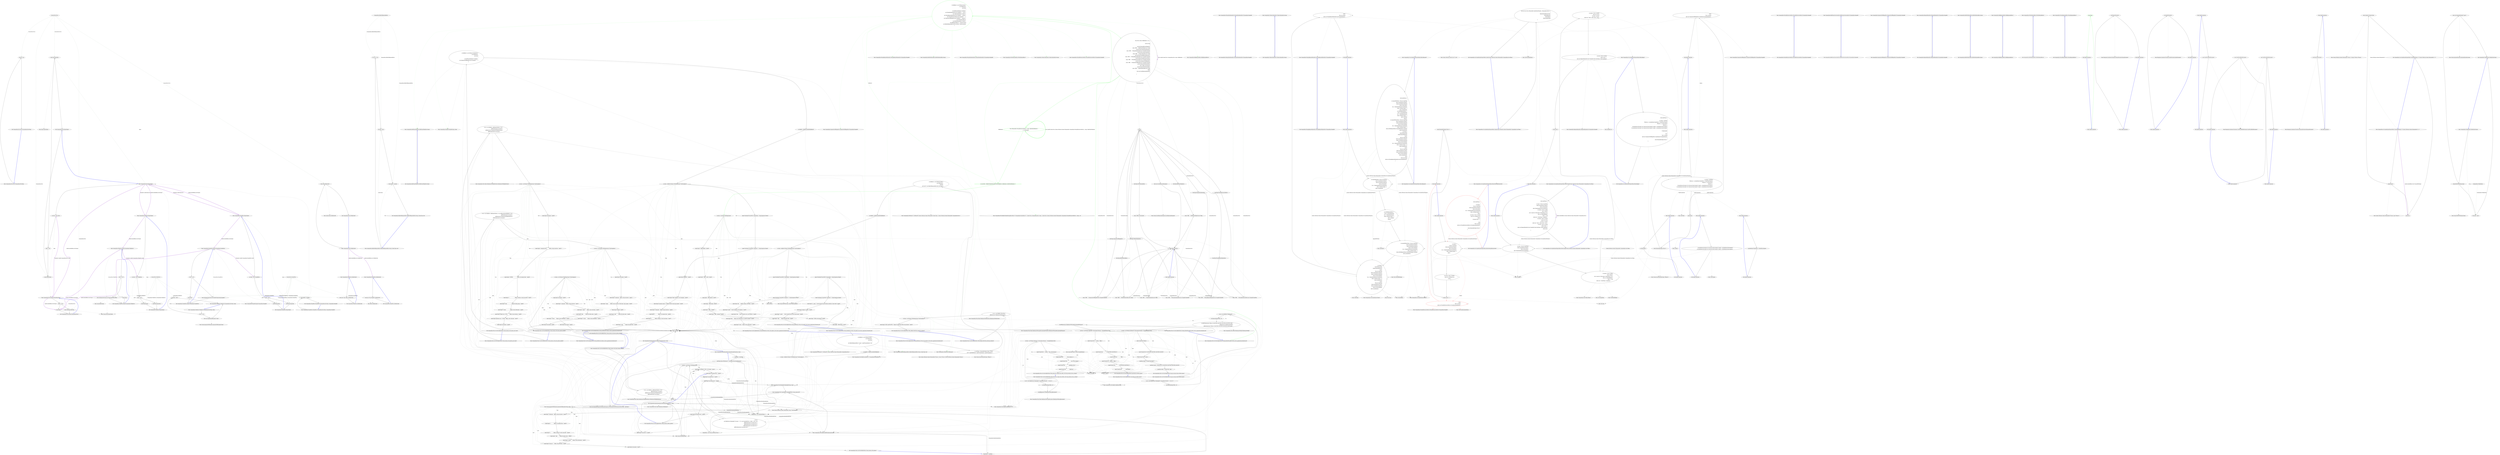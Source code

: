 digraph  {
n89 [label="CommandLine.Error", span=""];
n90 [label="CommandLine.TokenError", span=""];
n91 [label="CommandLine.NamedError", span=""];
n92 [label="CommandLine.HelpVerbRequestedError", span=""];
n0 [label="Entry CommandLine.Error.Error(CommandLine.ErrorType)", span="73-73", cluster="CommandLine.Error.Error(CommandLine.ErrorType)"];
n1 [label="this.tag = tag", span="75-75", cluster="CommandLine.Error.Error(CommandLine.ErrorType)"];
n2 [label="Exit CommandLine.Error.Error(CommandLine.ErrorType)", span="73-73", cluster="CommandLine.Error.Error(CommandLine.ErrorType)"];
n3 [label="Entry CommandLine.Error.Equals(object)", span="91-91", cluster="CommandLine.Error.Equals(object)"];
n4 [label="var other = obj as Error", span="93-93", cluster="CommandLine.Error.Equals(object)"];
n7 [label="return base.Equals(obj);", span="99-99", cluster="CommandLine.Error.Equals(object)"];
n5 [label="other != null", span="94-94", cluster="CommandLine.Error.Equals(object)"];
n6 [label="return Equals(other);", span="96-96", cluster="CommandLine.Error.Equals(object)"];
n8 [label="Exit CommandLine.Error.Equals(object)", span="91-91", cluster="CommandLine.Error.Equals(object)"];
n10 [label="Entry object.Equals(object)", span="0-0", cluster="object.Equals(object)"];
n9 [label="Entry CommandLine.Error.Equals(CommandLine.Error)", span="116-116", cluster="CommandLine.Error.Equals(CommandLine.Error)"];
n11 [label="Entry CommandLine.Error.GetHashCode()", span="106-106", cluster="CommandLine.Error.GetHashCode()"];
n12 [label="return Tag.GetHashCode();", span="108-108", cluster="CommandLine.Error.GetHashCode()"];
n13 [label="Exit CommandLine.Error.GetHashCode()", span="106-106", cluster="CommandLine.Error.GetHashCode()"];
n14 [label="Entry System.Enum.GetHashCode()", span="0-0", cluster="System.Enum.GetHashCode()"];
n15 [label="other == null", span="118-118", cluster="CommandLine.Error.Equals(CommandLine.Error)"];
n17 [label="return Tag.Equals(other.Tag);", span="123-123", cluster="CommandLine.Error.Equals(CommandLine.Error)"];
n16 [label="return false;", span="120-120", cluster="CommandLine.Error.Equals(CommandLine.Error)"];
n18 [label="Exit CommandLine.Error.Equals(CommandLine.Error)", span="116-116", cluster="CommandLine.Error.Equals(CommandLine.Error)"];
n19 [label="Entry System.Enum.Equals(object)", span="0-0", cluster="System.Enum.Equals(object)"];
n20 [label="Entry CommandLine.TokenError.TokenError(CommandLine.ErrorType, string)", span="134-134", cluster="CommandLine.TokenError.TokenError(CommandLine.ErrorType, string)"];
n21 [label="token == null", span="137-137", cluster="CommandLine.TokenError.TokenError(CommandLine.ErrorType, string)"];
n23 [label="this.token = token", span="139-139", cluster="CommandLine.TokenError.TokenError(CommandLine.ErrorType, string)"];
n22 [label="throw new ArgumentNullException(''token'');", span="137-137", cluster="CommandLine.TokenError.TokenError(CommandLine.ErrorType, string)"];
n24 [label="Exit CommandLine.TokenError.TokenError(CommandLine.ErrorType, string)", span="134-134", cluster="CommandLine.TokenError.TokenError(CommandLine.ErrorType, string)"];
n25 [label="Entry System.ArgumentNullException.ArgumentNullException(string)", span="0-0", cluster="System.ArgumentNullException.ArgumentNullException(string)"];
n26 [label="Entry CommandLine.TokenError.Equals(object)", span="155-155", cluster="CommandLine.TokenError.Equals(object)"];
n27 [label="var other = obj as TokenError", span="157-157", cluster="CommandLine.TokenError.Equals(object)"];
n30 [label="return base.Equals(obj);", span="163-163", cluster="CommandLine.TokenError.Equals(object)"];
n28 [label="other != null", span="158-158", cluster="CommandLine.TokenError.Equals(object)"];
n29 [label="return Equals(other);", span="160-160", cluster="CommandLine.TokenError.Equals(object)"];
n31 [label="Exit CommandLine.TokenError.Equals(object)", span="155-155", cluster="CommandLine.TokenError.Equals(object)"];
n32 [label="Entry CommandLine.TokenError.Equals(CommandLine.TokenError)", span="180-180", cluster="CommandLine.TokenError.Equals(CommandLine.TokenError)"];
n33 [label="Entry CommandLine.TokenError.GetHashCode()", span="170-170", cluster="CommandLine.TokenError.GetHashCode()"];
n34 [label="return new {Tag, Token}.GetHashCode();", span="172-172", cluster="CommandLine.TokenError.GetHashCode()"];
n35 [label="Exit CommandLine.TokenError.GetHashCode()", span="170-170", cluster="CommandLine.TokenError.GetHashCode()"];
n36 [label="Entry object.GetHashCode()", span="0-0", cluster="object.GetHashCode()"];
n37 [label="other == null", span="182-182", cluster="CommandLine.TokenError.Equals(CommandLine.TokenError)"];
n39 [label="return Tag.Equals(other.Tag) && Token.Equals(other.Token);", span="187-187", cluster="CommandLine.TokenError.Equals(CommandLine.TokenError)"];
n38 [label="return false;", span="184-184", cluster="CommandLine.TokenError.Equals(CommandLine.TokenError)"];
n40 [label="Exit CommandLine.TokenError.Equals(CommandLine.TokenError)", span="180-180", cluster="CommandLine.TokenError.Equals(CommandLine.TokenError)"];
n41 [label="Entry string.Equals(string)", span="0-0", cluster="string.Equals(string)"];
n42 [label="Entry CommandLine.BadFormatTokenError.BadFormatTokenError(string)", span="196-196", cluster="CommandLine.BadFormatTokenError.BadFormatTokenError(string)"];
n43 [label="Exit CommandLine.BadFormatTokenError.BadFormatTokenError(string)", span="196-196", cluster="CommandLine.BadFormatTokenError.BadFormatTokenError(string)"];
n44 [label="Entry CommandLine.NamedError.NamedError(CommandLine.ErrorType, CommandLine.NameInfo)", span="209-209", cluster="CommandLine.NamedError.NamedError(CommandLine.ErrorType, CommandLine.NameInfo)"];
n45 [label="this.nameInfo = nameInfo", span="212-212", cluster="CommandLine.NamedError.NamedError(CommandLine.ErrorType, CommandLine.NameInfo)"];
n46 [label="Exit CommandLine.NamedError.NamedError(CommandLine.ErrorType, CommandLine.NameInfo)", span="209-209", cluster="CommandLine.NamedError.NamedError(CommandLine.ErrorType, CommandLine.NameInfo)"];
n47 [label="Entry CommandLine.NamedError.Equals(object)", span="228-228", cluster="CommandLine.NamedError.Equals(object)"];
n48 [label="var other = obj as NamedError", span="230-230", cluster="CommandLine.NamedError.Equals(object)"];
n51 [label="return base.Equals(obj);", span="236-236", cluster="CommandLine.NamedError.Equals(object)"];
n49 [label="other != null", span="231-231", cluster="CommandLine.NamedError.Equals(object)"];
n50 [label="return Equals(other);", span="233-233", cluster="CommandLine.NamedError.Equals(object)"];
n52 [label="Exit CommandLine.NamedError.Equals(object)", span="228-228", cluster="CommandLine.NamedError.Equals(object)"];
n53 [label="Entry CommandLine.NamedError.Equals(CommandLine.NamedError)", span="253-253", cluster="CommandLine.NamedError.Equals(CommandLine.NamedError)"];
n54 [label="Entry CommandLine.NamedError.GetHashCode()", span="243-243", cluster="CommandLine.NamedError.GetHashCode()"];
n55 [label="return new {Tag, NameInfo}.GetHashCode();", span="245-245", cluster="CommandLine.NamedError.GetHashCode()"];
n56 [label="Exit CommandLine.NamedError.GetHashCode()", span="243-243", cluster="CommandLine.NamedError.GetHashCode()"];
n57 [label="other == null", span="255-255", cluster="CommandLine.NamedError.Equals(CommandLine.NamedError)"];
n59 [label="return Tag.Equals(other.Tag) && NameInfo.Equals(other.NameInfo);", span="260-260", cluster="CommandLine.NamedError.Equals(CommandLine.NamedError)"];
n58 [label="return false;", span="257-257", cluster="CommandLine.NamedError.Equals(CommandLine.NamedError)"];
n60 [label="Exit CommandLine.NamedError.Equals(CommandLine.NamedError)", span="253-253", cluster="CommandLine.NamedError.Equals(CommandLine.NamedError)"];
n61 [label="Entry CommandLine.NameInfo.Equals(CommandLine.NameInfo)", span="90-90", cluster="CommandLine.NameInfo.Equals(CommandLine.NameInfo)"];
n62 [label="Entry CommandLine.MissingValueOptionError.MissingValueOptionError(CommandLine.NameInfo)", span="269-269", cluster="CommandLine.MissingValueOptionError.MissingValueOptionError(CommandLine.NameInfo)"];
n63 [label="Exit CommandLine.MissingValueOptionError.MissingValueOptionError(CommandLine.NameInfo)", span="269-269", cluster="CommandLine.MissingValueOptionError.MissingValueOptionError(CommandLine.NameInfo)"];
n64 [label="Entry CommandLine.UnknownOptionError.UnknownOptionError(string)", span="280-280", cluster="CommandLine.UnknownOptionError.UnknownOptionError(string)"];
n65 [label="Exit CommandLine.UnknownOptionError.UnknownOptionError(string)", span="280-280", cluster="CommandLine.UnknownOptionError.UnknownOptionError(string)"];
n66 [label="Entry CommandLine.MissingRequiredOptionError.MissingRequiredOptionError(CommandLine.NameInfo)", span="291-291", cluster="CommandLine.MissingRequiredOptionError.MissingRequiredOptionError(CommandLine.NameInfo)"];
n67 [label="Exit CommandLine.MissingRequiredOptionError.MissingRequiredOptionError(CommandLine.NameInfo)", span="291-291", cluster="CommandLine.MissingRequiredOptionError.MissingRequiredOptionError(CommandLine.NameInfo)"];
n68 [label="Entry CommandLine.MutuallyExclusiveSetError.MutuallyExclusiveSetError(CommandLine.NameInfo)", span="302-302", cluster="CommandLine.MutuallyExclusiveSetError.MutuallyExclusiveSetError(CommandLine.NameInfo)"];
n69 [label="Exit CommandLine.MutuallyExclusiveSetError.MutuallyExclusiveSetError(CommandLine.NameInfo)", span="302-302", cluster="CommandLine.MutuallyExclusiveSetError.MutuallyExclusiveSetError(CommandLine.NameInfo)"];
n70 [label="Entry CommandLine.BadFormatConversionError.BadFormatConversionError(CommandLine.NameInfo)", span="313-313", cluster="CommandLine.BadFormatConversionError.BadFormatConversionError(CommandLine.NameInfo)"];
n71 [label="Exit CommandLine.BadFormatConversionError.BadFormatConversionError(CommandLine.NameInfo)", span="313-313", cluster="CommandLine.BadFormatConversionError.BadFormatConversionError(CommandLine.NameInfo)"];
n72 [label="Entry CommandLine.SequenceOutOfRangeError.SequenceOutOfRangeError(CommandLine.NameInfo)", span="324-324", cluster="CommandLine.SequenceOutOfRangeError.SequenceOutOfRangeError(CommandLine.NameInfo)"];
n73 [label="Exit CommandLine.SequenceOutOfRangeError.SequenceOutOfRangeError(CommandLine.NameInfo)", span="324-324", cluster="CommandLine.SequenceOutOfRangeError.SequenceOutOfRangeError(CommandLine.NameInfo)"];
n74 [label="Entry CommandLine.RepeatedOptionError.RepeatedOptionError(CommandLine.NameInfo)", span="335-335", cluster="CommandLine.RepeatedOptionError.RepeatedOptionError(CommandLine.NameInfo)"];
n75 [label="Exit CommandLine.RepeatedOptionError.RepeatedOptionError(CommandLine.NameInfo)", span="335-335", cluster="CommandLine.RepeatedOptionError.RepeatedOptionError(CommandLine.NameInfo)"];
n76 [label="Entry CommandLine.BadVerbSelectedError.BadVerbSelectedError(string)", span="346-346", cluster="CommandLine.BadVerbSelectedError.BadVerbSelectedError(string)"];
n77 [label="Exit CommandLine.BadVerbSelectedError.BadVerbSelectedError(string)", span="346-346", cluster="CommandLine.BadVerbSelectedError.BadVerbSelectedError(string)"];
n78 [label="Entry CommandLine.HelpRequestedError.HelpRequestedError()", span="357-357", cluster="CommandLine.HelpRequestedError.HelpRequestedError()"];
n79 [label="Exit CommandLine.HelpRequestedError.HelpRequestedError()", span="357-357", cluster="CommandLine.HelpRequestedError.HelpRequestedError()"];
n80 [label="Entry CommandLine.HelpVerbRequestedError.HelpVerbRequestedError(string, System.Type, bool)", span="372-372", cluster="CommandLine.HelpVerbRequestedError.HelpVerbRequestedError(string, System.Type, bool)"];
n81 [label="this.verb = verb", span="375-375", cluster="CommandLine.HelpVerbRequestedError.HelpVerbRequestedError(string, System.Type, bool)"];
n82 [label="this.type = type", span="376-376", cluster="CommandLine.HelpVerbRequestedError.HelpVerbRequestedError(string, System.Type, bool)"];
n83 [label="this.matched = matched", span="377-377", cluster="CommandLine.HelpVerbRequestedError.HelpVerbRequestedError(string, System.Type, bool)"];
n84 [label="Exit CommandLine.HelpVerbRequestedError.HelpVerbRequestedError(string, System.Type, bool)", span="372-372", cluster="CommandLine.HelpVerbRequestedError.HelpVerbRequestedError(string, System.Type, bool)"];
n85 [label="Entry CommandLine.NoVerbSelectedError.NoVerbSelectedError()", span="410-410", cluster="CommandLine.NoVerbSelectedError.NoVerbSelectedError()"];
n86 [label="Exit CommandLine.NoVerbSelectedError.NoVerbSelectedError()", span="410-410", cluster="CommandLine.NoVerbSelectedError.NoVerbSelectedError()"];
n87 [label="Entry CommandLine.VersionRequestedError.VersionRequestedError()", span="421-421", cluster="CommandLine.VersionRequestedError.VersionRequestedError()"];
n88 [label="Exit CommandLine.VersionRequestedError.VersionRequestedError()", span="421-421", cluster="CommandLine.VersionRequestedError.VersionRequestedError()"];
m1_49 [label="Entry CommandLine.Tests.Unit.Text.HelpTextTests.Create_instance_with_enum_options_disabled()", span="93-93", cluster="CommandLine.Tests.Unit.Text.HelpTextTests.Create_instance_with_enum_options_disabled()", file="HelpTextTests.cs"];
m1_51 [label="var lines = sut.ToString().ToNotEmptyLines().TrimStringArray()", span="104-104", cluster="CommandLine.Tests.Unit.Text.HelpTextTests.Create_instance_with_enum_options_disabled()", file="HelpTextTests.cs"];
m1_52 [label="Assert.Equal(''pre-options'', lines[0])", span="105-105", cluster="CommandLine.Tests.Unit.Text.HelpTextTests.Create_instance_with_enum_options_disabled()", file="HelpTextTests.cs"];
m1_53 [label="Assert.Equal(''--stringvalue    Define a string value here.'', lines[1])", span="106-106", cluster="CommandLine.Tests.Unit.Text.HelpTextTests.Create_instance_with_enum_options_disabled()", file="HelpTextTests.cs"];
m1_54 [label="Assert.Equal(''--shape          Define a enum value here.'', lines[2])", span="107-107", cluster="CommandLine.Tests.Unit.Text.HelpTextTests.Create_instance_with_enum_options_disabled()", file="HelpTextTests.cs"];
m1_55 [label="Assert.Equal(''--help           Display this help screen.'', lines[3])", span="108-108", cluster="CommandLine.Tests.Unit.Text.HelpTextTests.Create_instance_with_enum_options_disabled()", file="HelpTextTests.cs"];
m1_56 [label="Assert.Equal(''--version        Display version information.'', lines[4])", span="109-109", cluster="CommandLine.Tests.Unit.Text.HelpTextTests.Create_instance_with_enum_options_disabled()", file="HelpTextTests.cs"];
m1_57 [label="Assert.Equal(''post-options'', lines[5])", span="110-110", cluster="CommandLine.Tests.Unit.Text.HelpTextTests.Create_instance_with_enum_options_disabled()", file="HelpTextTests.cs"];
m1_50 [label="var sut = new HelpText { AddDashesToOption = true }\r\n                .AddPreOptionsLine(''pre-options'')\r\n                .AddOptions(new FakeOptionsWithHelpTextEnum())\r\n                .AddPostOptionsLine(''post-options'')", span="97-100", cluster="CommandLine.Tests.Unit.Text.HelpTextTests.Create_instance_with_enum_options_disabled()", file="HelpTextTests.cs"];
m1_58 [label="Exit CommandLine.Tests.Unit.Text.HelpTextTests.Create_instance_with_enum_options_disabled()", span="93-93", cluster="CommandLine.Tests.Unit.Text.HelpTextTests.Create_instance_with_enum_options_disabled()", file="HelpTextTests.cs"];
m1_135 [label="Entry CommandLine.Text.HelpText.RenderParsingErrorsText<T>(CommandLine.ParserResult<T>, System.Func<CommandLine.Error, string>, System.Func<System.Collections.Generic.IEnumerable<CommandLine.MutuallyExclusiveSetError>, string>, int)", span="449-449", cluster="CommandLine.Text.HelpText.RenderParsingErrorsText<T>(CommandLine.ParserResult<T>, System.Func<CommandLine.Error, string>, System.Func<System.Collections.Generic.IEnumerable<CommandLine.MutuallyExclusiveSetError>, string>, int)", file="HelpTextTests.cs"];
m1_16 [label="UniqueName = new string(_shortName.Value, 1)", span="75-75", cluster="CommandLine.BaseOptionAttribute.BaseOptionAttribute(char?, string)", file="HelpTextTests.cs"];
m1_22 [label="UniqueName = LongName", span="86-86", cluster="CommandLine.BaseOptionAttribute.BaseOptionAttribute(char?, string)", file="HelpTextTests.cs"];
m1_24 [label="Entry System.ArgumentNullException.ArgumentNullException(string, string)", span="0-0", cluster="System.ArgumentNullException.ArgumentNullException(string, string)", file="HelpTextTests.cs"];
m1_23 [label="Exit CommandLine.BaseOptionAttribute.BaseOptionAttribute(char?, string)", span="66-66", cluster="CommandLine.BaseOptionAttribute.BaseOptionAttribute(char?, string)", file="HelpTextTests.cs"];
m1_25 [label="CommandLine.BaseOptionAttribute", span="", cluster="CommandLine.Tests.Unit.Text.HelpTextTests.Create_instance_with_options()", file="HelpTextTests.cs"];
m1_26 [label="Assert.Equal(''--stringvalue    Define a string value here.'', lines[1])", span="59-59", cluster="CommandLine.Tests.Unit.Text.HelpTextTests.Create_instance_with_options()", file="HelpTextTests.cs"];
m1_27 [label="Assert.Equal(''-i               Define a int sequence here.'', lines[2])", span="60-60", cluster="CommandLine.Tests.Unit.Text.HelpTextTests.Create_instance_with_options()", file="HelpTextTests.cs"];
m1_28 [label="Assert.Equal(''-x               Define a boolean or switch value here.'', lines[3])", span="61-61", cluster="CommandLine.Tests.Unit.Text.HelpTextTests.Create_instance_with_options()", file="HelpTextTests.cs"];
m1_29 [label="Assert.Equal(''--help           Display this help screen.'', lines[4])", span="62-62", cluster="CommandLine.Tests.Unit.Text.HelpTextTests.Create_instance_with_options()", file="HelpTextTests.cs"];
m1_30 [label="Assert.Equal(''--version        Display version information.'', lines[5])", span="63-63", cluster="CommandLine.Tests.Unit.Text.HelpTextTests.Create_instance_with_options()", file="HelpTextTests.cs"];
m1_31 [label="Assert.Equal(''value pos. 0     Define a long value here.'', lines[6])", span="64-64", cluster="CommandLine.Tests.Unit.Text.HelpTextTests.Create_instance_with_options()", file="HelpTextTests.cs"];
m1_32 [label="Assert.Equal(''post-options'', lines[7])", span="65-65", cluster="CommandLine.Tests.Unit.Text.HelpTextTests.Create_instance_with_options()", file="HelpTextTests.cs"];
m1_33 [label="Exit CommandLine.Tests.Unit.Text.HelpTextTests.Create_instance_with_options()", span="46-46", cluster="CommandLine.Tests.Unit.Text.HelpTextTests.Create_instance_with_options()", file="HelpTextTests.cs"];
m1_66 [label="Entry CommandLine.Tests.Unit.Text.HelpTextTests.When_help_text_is_longer_than_width_it_will_wrap_around_as_if_in_a_column()", span="130-130", cluster="CommandLine.Tests.Unit.Text.HelpTextTests.When_help_text_is_longer_than_width_it_will_wrap_around_as_if_in_a_column()", file="HelpTextTests.cs"];
m1_70 [label="var lines = sut.ToString().Split(new[] { Environment.NewLine }, StringSplitOptions.None)", span="139-139", cluster="CommandLine.Tests.Unit.Text.HelpTextTests.When_help_text_is_longer_than_width_it_will_wrap_around_as_if_in_a_column()", file="HelpTextTests.cs"];
m1_69 [label="sut.AddOptions(new FakeOptionsWithLongDescription())", span="136-136", cluster="CommandLine.Tests.Unit.Text.HelpTextTests.When_help_text_is_longer_than_width_it_will_wrap_around_as_if_in_a_column()", file="HelpTextTests.cs"];
m1_67 [label="var sut = new HelpText(new HeadingInfo(''CommandLine.Tests.dll'', ''1.9.4.131''))", span="134-134", cluster="CommandLine.Tests.Unit.Text.HelpTextTests.When_help_text_is_longer_than_width_it_will_wrap_around_as_if_in_a_column()", file="HelpTextTests.cs"];
m1_71 [label="lines[2].Should().Be(''  v, verbose    This is the description'')", span="140-140", cluster="CommandLine.Tests.Unit.Text.HelpTextTests.When_help_text_is_longer_than_width_it_will_wrap_around_as_if_in_a_column()", file="HelpTextTests.cs"];
m1_72 [label="lines[3].Should().Be(''                of the verbosity to '')", span="142-142", cluster="CommandLine.Tests.Unit.Text.HelpTextTests.When_help_text_is_longer_than_width_it_will_wrap_around_as_if_in_a_column()", file="HelpTextTests.cs"];
m1_73 [label="lines[4].Should().Be(''                test out the wrapping '')", span="143-143", cluster="CommandLine.Tests.Unit.Text.HelpTextTests.When_help_text_is_longer_than_width_it_will_wrap_around_as_if_in_a_column()", file="HelpTextTests.cs"];
m1_74 [label="lines[5].Should().Be(''                capabilities of the '')", span="144-144", cluster="CommandLine.Tests.Unit.Text.HelpTextTests.When_help_text_is_longer_than_width_it_will_wrap_around_as_if_in_a_column()", file="HelpTextTests.cs"];
m1_75 [label="lines[6].Should().Be(''                Help Text.'')", span="145-145", cluster="CommandLine.Tests.Unit.Text.HelpTextTests.When_help_text_is_longer_than_width_it_will_wrap_around_as_if_in_a_column()", file="HelpTextTests.cs"];
m1_68 [label="sut.MaximumDisplayWidth = 40", span="135-135", cluster="CommandLine.Tests.Unit.Text.HelpTextTests.When_help_text_is_longer_than_width_it_will_wrap_around_as_if_in_a_column()", file="HelpTextTests.cs"];
m1_76 [label="Exit CommandLine.Tests.Unit.Text.HelpTextTests.When_help_text_is_longer_than_width_it_will_wrap_around_as_if_in_a_column()", span="130-130", cluster="CommandLine.Tests.Unit.Text.HelpTextTests.When_help_text_is_longer_than_width_it_will_wrap_around_as_if_in_a_column()", file="HelpTextTests.cs"];
m1_81 [label="Entry CommandLine.Tests.Unit.Text.HelpTextTests.Long_help_text_without_spaces()", span="150-150", cluster="CommandLine.Tests.Unit.Text.HelpTextTests.Long_help_text_without_spaces()", file="HelpTextTests.cs"];
m1_85 [label="var lines = sut.ToString().Split(new[] { Environment.NewLine }, StringSplitOptions.None)", span="159-159", cluster="CommandLine.Tests.Unit.Text.HelpTextTests.Long_help_text_without_spaces()", file="HelpTextTests.cs"];
m1_84 [label="sut.AddOptions(new FakeOptionsWithLongDescriptionAndNoSpaces())", span="156-156", cluster="CommandLine.Tests.Unit.Text.HelpTextTests.Long_help_text_without_spaces()", file="HelpTextTests.cs"];
m1_82 [label="var sut = new HelpText(new HeadingInfo(''CommandLine.Tests.dll'', ''1.9.4.131''))", span="154-154", cluster="CommandLine.Tests.Unit.Text.HelpTextTests.Long_help_text_without_spaces()", file="HelpTextTests.cs"];
m1_86 [label="lines[2].Should().Be(''  v, verbose    Before '')", span="160-160", cluster="CommandLine.Tests.Unit.Text.HelpTextTests.Long_help_text_without_spaces()", file="HelpTextTests.cs"];
m1_87 [label="lines[3].Should().Be(''                012345678901234567890123'')", span="161-161", cluster="CommandLine.Tests.Unit.Text.HelpTextTests.Long_help_text_without_spaces()", file="HelpTextTests.cs"];
m1_88 [label="lines[4].Should().Be(''                After'')", span="162-162", cluster="CommandLine.Tests.Unit.Text.HelpTextTests.Long_help_text_without_spaces()", file="HelpTextTests.cs"];
m1_89 [label="lines[5].Should().Be(''  input-file    Before '')", span="163-163", cluster="CommandLine.Tests.Unit.Text.HelpTextTests.Long_help_text_without_spaces()", file="HelpTextTests.cs"];
m1_90 [label="lines[6].Should().Be(''                012345678901234567890123'')", span="164-164", cluster="CommandLine.Tests.Unit.Text.HelpTextTests.Long_help_text_without_spaces()", file="HelpTextTests.cs"];
m1_91 [label="lines[7].Should().Be(''                456789 After'')", span="165-165", cluster="CommandLine.Tests.Unit.Text.HelpTextTests.Long_help_text_without_spaces()", file="HelpTextTests.cs"];
m1_83 [label="sut.MaximumDisplayWidth = 40", span="155-155", cluster="CommandLine.Tests.Unit.Text.HelpTextTests.Long_help_text_without_spaces()", file="HelpTextTests.cs"];
m1_92 [label="Exit CommandLine.Tests.Unit.Text.HelpTextTests.Long_help_text_without_spaces()", span="150-150", cluster="CommandLine.Tests.Unit.Text.HelpTextTests.Long_help_text_without_spaces()", file="HelpTextTests.cs"];
m1_122 [label="Entry CommandLine.NotParsed<T>.NotParsed(T, System.Collections.Generic.IEnumerable<CommandLine.Error>)", span="142-142", cluster="CommandLine.NotParsed<T>.NotParsed(T, System.Collections.Generic.IEnumerable<CommandLine.Error>)", file="HelpTextTests.cs"];
m1_176 [label="Entry Unk.True", span="", cluster="Unk.True", file="HelpTextTests.cs"];
m1_160 [label="Entry CommandLine.Tests.Unit.Text.HelpTextTests.Invoke_AutoBuild_for_Options_returns_appropriate_formatted_text()", span="256-256", cluster="CommandLine.Tests.Unit.Text.HelpTextTests.Invoke_AutoBuild_for_Options_returns_appropriate_formatted_text()", file="HelpTextTests.cs"];
m1_161 [label="var fakeResult = new NotParsed<FakeOptions>(\r\n                new FakeOptions(),\r\n                new Error[]\r\n                    {\r\n                        new BadFormatTokenError(''badtoken''),\r\n                        new SequenceOutOfRangeError(new NameInfo(''i'', ''''))\r\n                    })", span="259-265", cluster="CommandLine.Tests.Unit.Text.HelpTextTests.Invoke_AutoBuild_for_Options_returns_appropriate_formatted_text()", file="HelpTextTests.cs"];
m1_162 [label="var helpText = HelpText.AutoBuild(fakeResult)", span="268-268", cluster="CommandLine.Tests.Unit.Text.HelpTextTests.Invoke_AutoBuild_for_Options_returns_appropriate_formatted_text()", file="HelpTextTests.cs"];
m1_163 [label="var lines = helpText.ToString().ToNotEmptyLines().TrimStringArray()", span="271-271", cluster="CommandLine.Tests.Unit.Text.HelpTextTests.Invoke_AutoBuild_for_Options_returns_appropriate_formatted_text()", file="HelpTextTests.cs"];
m1_166 [label="Assert.Equal(''ERROR(S):'', lines[2])", span="275-275", cluster="CommandLine.Tests.Unit.Text.HelpTextTests.Invoke_AutoBuild_for_Options_returns_appropriate_formatted_text()", file="HelpTextTests.cs"];
m1_167 [label="Assert.Equal(''Token 'badtoken' is not recognized.'', lines[3])", span="276-276", cluster="CommandLine.Tests.Unit.Text.HelpTextTests.Invoke_AutoBuild_for_Options_returns_appropriate_formatted_text()", file="HelpTextTests.cs"];
m1_168 [label="Assert.Equal(''A sequence option 'i' is defined with few items than required.'', lines[4])", span="277-277", cluster="CommandLine.Tests.Unit.Text.HelpTextTests.Invoke_AutoBuild_for_Options_returns_appropriate_formatted_text()", file="HelpTextTests.cs"];
m1_169 [label="Assert.Equal(''--stringvalue    Define a string value here.'', lines[5])", span="278-278", cluster="CommandLine.Tests.Unit.Text.HelpTextTests.Invoke_AutoBuild_for_Options_returns_appropriate_formatted_text()", file="HelpTextTests.cs"];
m1_170 [label="Assert.Equal(''-i               Define a int sequence here.'', lines[6])", span="279-279", cluster="CommandLine.Tests.Unit.Text.HelpTextTests.Invoke_AutoBuild_for_Options_returns_appropriate_formatted_text()", file="HelpTextTests.cs"];
m1_171 [label="Assert.Equal(''-x               Define a boolean or switch value here.'', lines[7])", span="280-280", cluster="CommandLine.Tests.Unit.Text.HelpTextTests.Invoke_AutoBuild_for_Options_returns_appropriate_formatted_text()", file="HelpTextTests.cs"];
m1_172 [label="Assert.Equal(''--help           Display this help screen.'', lines[8])", span="281-281", cluster="CommandLine.Tests.Unit.Text.HelpTextTests.Invoke_AutoBuild_for_Options_returns_appropriate_formatted_text()", file="HelpTextTests.cs"];
m1_164 [label="Assert.True(lines[0].StartsWith(''CommandLine'', StringComparison.Ordinal))", span="273-273", cluster="CommandLine.Tests.Unit.Text.HelpTextTests.Invoke_AutoBuild_for_Options_returns_appropriate_formatted_text()", file="HelpTextTests.cs"];
m1_165 [label="Assert.True(lines[1].StartsWith(''Copyright (c)'', StringComparison.Ordinal))", span="274-274", cluster="CommandLine.Tests.Unit.Text.HelpTextTests.Invoke_AutoBuild_for_Options_returns_appropriate_formatted_text()", file="HelpTextTests.cs"];
m1_173 [label="Exit CommandLine.Tests.Unit.Text.HelpTextTests.Invoke_AutoBuild_for_Options_returns_appropriate_formatted_text()", span="256-256", cluster="CommandLine.Tests.Unit.Text.HelpTextTests.Invoke_AutoBuild_for_Options_returns_appropriate_formatted_text()", file="HelpTextTests.cs"];
m1_204 [label="Entry CommandLine.Tests.Unit.Text.HelpTextTests.Create_instance_with_options_and_values()", span="339-339", cluster="CommandLine.Tests.Unit.Text.HelpTextTests.Create_instance_with_options_and_values()", file="HelpTextTests.cs"];
m1_206 [label="var lines = sut.ToString().ToNotEmptyLines().TrimStringArray()", span="350-350", cluster="CommandLine.Tests.Unit.Text.HelpTextTests.Create_instance_with_options_and_values()", file="HelpTextTests.cs"];
m1_207 [label="Assert.Equal(''pre-options'', lines[0])", span="351-351", cluster="CommandLine.Tests.Unit.Text.HelpTextTests.Create_instance_with_options_and_values()", file="HelpTextTests.cs"];
m1_208 [label="Assert.Equal(''--stringvalue=STR            Define a string value here.'', lines[1])", span="352-352", cluster="CommandLine.Tests.Unit.Text.HelpTextTests.Create_instance_with_options_and_values()", file="HelpTextTests.cs"];
m1_209 [label="Assert.Equal(''-i INTSEQ                    Define a int sequence here.'', lines[2])", span="353-353", cluster="CommandLine.Tests.Unit.Text.HelpTextTests.Create_instance_with_options_and_values()", file="HelpTextTests.cs"];
m1_210 [label="Assert.Equal(''-x                           Define a boolean or switch value here.'', lines[3])", span="354-354", cluster="CommandLine.Tests.Unit.Text.HelpTextTests.Create_instance_with_options_and_values()", file="HelpTextTests.cs"];
m1_211 [label="Assert.Equal(''--help                       Display this help screen.'', lines[4])", span="355-355", cluster="CommandLine.Tests.Unit.Text.HelpTextTests.Create_instance_with_options_and_values()", file="HelpTextTests.cs"];
m1_212 [label="Assert.Equal(''--version                    Display version information.'', lines[5])", span="356-356", cluster="CommandLine.Tests.Unit.Text.HelpTextTests.Create_instance_with_options_and_values()", file="HelpTextTests.cs"];
m1_213 [label="Assert.Equal(''number (pos. 0) NUM          Define a long value here.'', lines[6])", span="357-357", cluster="CommandLine.Tests.Unit.Text.HelpTextTests.Create_instance_with_options_and_values()", file="HelpTextTests.cs"];
m1_214 [label="Assert.Equal(''paintcolor (pos. 1) COLOR    Define a color value here.'', lines[7])", span="358-358", cluster="CommandLine.Tests.Unit.Text.HelpTextTests.Create_instance_with_options_and_values()", file="HelpTextTests.cs"];
m1_215 [label="Assert.Equal(''post-options'', lines[8])", span="359-359", cluster="CommandLine.Tests.Unit.Text.HelpTextTests.Create_instance_with_options_and_values()", file="HelpTextTests.cs"];
m1_205 [label="var sut = new HelpText { AddDashesToOption = true }\r\n                .AddPreOptionsLine(''pre-options'')\r\n                .AddOptions(new FakeOptionsWithHelpTextValue())\r\n                .AddPostOptionsLine(''post-options'')", span="343-346", cluster="CommandLine.Tests.Unit.Text.HelpTextTests.Create_instance_with_options_and_values()", file="HelpTextTests.cs"];
m1_216 [label="Exit CommandLine.Tests.Unit.Text.HelpTextTests.Create_instance_with_options_and_values()", span="339-339", cluster="CommandLine.Tests.Unit.Text.HelpTextTests.Create_instance_with_options_and_values()", file="HelpTextTests.cs"];
m1_175 [label="Entry string.StartsWith(string, System.StringComparison)", span="0-0", cluster="string.StartsWith(string, System.StringComparison)", file="HelpTextTests.cs"];
m1_128 [label="Entry CommandLine.MissingRequiredOptionError.MissingRequiredOptionError(CommandLine.NameInfo)", span="291-291", cluster="CommandLine.MissingRequiredOptionError.MissingRequiredOptionError(CommandLine.NameInfo)", file="HelpTextTests.cs"];
m1_188 [label="Entry CommandLine.Tests.Unit.Text.HelpTextTests.Invoke_AutoBuild_for_Verbs_with_unknown_verb_returns_appropriate_formatted_text()", span="312-312", cluster="CommandLine.Tests.Unit.Text.HelpTextTests.Invoke_AutoBuild_for_Verbs_with_unknown_verb_returns_appropriate_formatted_text()", file="HelpTextTests.cs"];
m1_190 [label="var fakeResult = new NotParsed<object>(\r\n                new NullInstance(),\r\n                verbTypes,\r\n                new Error[] { new HelpVerbRequestedError(null, null, false) })", span="317-320", cluster="CommandLine.Tests.Unit.Text.HelpTextTests.Invoke_AutoBuild_for_Verbs_with_unknown_verb_returns_appropriate_formatted_text()", file="HelpTextTests.cs"];
m1_189 [label="var verbTypes = Enumerable.Empty<Type>().Concat(\r\n                new[] { typeof(AddOptions), typeof(CommitOptions), typeof(CloneOptions) })", span="315-316", cluster="CommandLine.Tests.Unit.Text.HelpTextTests.Invoke_AutoBuild_for_Verbs_with_unknown_verb_returns_appropriate_formatted_text()", file="HelpTextTests.cs"];
m1_191 [label="var helpText = HelpText.AutoBuild(fakeResult)", span="323-323", cluster="CommandLine.Tests.Unit.Text.HelpTextTests.Invoke_AutoBuild_for_Verbs_with_unknown_verb_returns_appropriate_formatted_text()", file="HelpTextTests.cs"];
m1_192 [label="var lines = helpText.ToString().ToNotEmptyLines().TrimStringArray()", span="326-326", cluster="CommandLine.Tests.Unit.Text.HelpTextTests.Invoke_AutoBuild_for_Verbs_with_unknown_verb_returns_appropriate_formatted_text()", file="HelpTextTests.cs"];
m1_195 [label="Assert.Equal(''add        Add file contents to the index.'', lines[2])", span="330-330", cluster="CommandLine.Tests.Unit.Text.HelpTextTests.Invoke_AutoBuild_for_Verbs_with_unknown_verb_returns_appropriate_formatted_text()", file="HelpTextTests.cs"];
m1_196 [label="Assert.Equal(''commit     Record changes to the repository.'', lines[3])", span="331-331", cluster="CommandLine.Tests.Unit.Text.HelpTextTests.Invoke_AutoBuild_for_Verbs_with_unknown_verb_returns_appropriate_formatted_text()", file="HelpTextTests.cs"];
m1_197 [label="Assert.Equal(''clone      Clone a repository into a new directory.'', lines[4])", span="332-332", cluster="CommandLine.Tests.Unit.Text.HelpTextTests.Invoke_AutoBuild_for_Verbs_with_unknown_verb_returns_appropriate_formatted_text()", file="HelpTextTests.cs"];
m1_198 [label="Assert.Equal(''help       Display more information on a specific command.'', lines[5])", span="333-333", cluster="CommandLine.Tests.Unit.Text.HelpTextTests.Invoke_AutoBuild_for_Verbs_with_unknown_verb_returns_appropriate_formatted_text()", file="HelpTextTests.cs"];
m1_199 [label="Assert.Equal(''version    Display version information.'', lines[6])", span="334-334", cluster="CommandLine.Tests.Unit.Text.HelpTextTests.Invoke_AutoBuild_for_Verbs_with_unknown_verb_returns_appropriate_formatted_text()", file="HelpTextTests.cs"];
m1_193 [label="Assert.True(lines[0].StartsWith(''CommandLine'', StringComparison.Ordinal))", span="328-328", cluster="CommandLine.Tests.Unit.Text.HelpTextTests.Invoke_AutoBuild_for_Verbs_with_unknown_verb_returns_appropriate_formatted_text()", file="HelpTextTests.cs"];
m1_194 [label="Assert.True(lines[1].StartsWith(''Copyright (c)'', StringComparison.Ordinal))", span="329-329", cluster="CommandLine.Tests.Unit.Text.HelpTextTests.Invoke_AutoBuild_for_Verbs_with_unknown_verb_returns_appropriate_formatted_text()", file="HelpTextTests.cs"];
m1_200 [label="Exit CommandLine.Tests.Unit.Text.HelpTextTests.Invoke_AutoBuild_for_Verbs_with_unknown_verb_returns_appropriate_formatted_text()", span="312-312", cluster="CommandLine.Tests.Unit.Text.HelpTextTests.Invoke_AutoBuild_for_Verbs_with_unknown_verb_returns_appropriate_formatted_text()", file="HelpTextTests.cs"];
m1_37 [label="Entry CommandLine.Tests.Unit.Text.HelpTextTests.Create_instance_with_enum_options_enabled()", span="70-70", cluster="CommandLine.Tests.Unit.Text.HelpTextTests.Create_instance_with_enum_options_enabled()", file="HelpTextTests.cs"];
m1_39 [label="var lines = sut.ToString().ToNotEmptyLines().TrimStringArray()", span="81-81", cluster="CommandLine.Tests.Unit.Text.HelpTextTests.Create_instance_with_enum_options_enabled()", file="HelpTextTests.cs"];
m1_40 [label="Assert.Equal(''pre-options'', lines[0])", span="82-82", cluster="CommandLine.Tests.Unit.Text.HelpTextTests.Create_instance_with_enum_options_enabled()", file="HelpTextTests.cs"];
m1_41 [label="Assert.Equal(''--stringvalue    Define a string value here.'', lines[1])", span="83-83", cluster="CommandLine.Tests.Unit.Text.HelpTextTests.Create_instance_with_enum_options_enabled()", file="HelpTextTests.cs"];
m1_42 [label="Assert.Equal(''--shape          Define a enum value here. Valid values: Circle, Square,'', lines[2])", span="84-84", cluster="CommandLine.Tests.Unit.Text.HelpTextTests.Create_instance_with_enum_options_enabled()", file="HelpTextTests.cs"];
m1_43 [label="Assert.Equal(''Triangle'', lines[3])", span="85-85", cluster="CommandLine.Tests.Unit.Text.HelpTextTests.Create_instance_with_enum_options_enabled()", file="HelpTextTests.cs"];
m1_44 [label="Assert.Equal(''--help           Display this help screen.'', lines[4])", span="86-86", cluster="CommandLine.Tests.Unit.Text.HelpTextTests.Create_instance_with_enum_options_enabled()", file="HelpTextTests.cs"];
m1_45 [label="Assert.Equal(''--version        Display version information.'', lines[5])", span="87-87", cluster="CommandLine.Tests.Unit.Text.HelpTextTests.Create_instance_with_enum_options_enabled()", file="HelpTextTests.cs"];
m1_46 [label="Assert.Equal(''post-options'', lines[6])", span="88-88", cluster="CommandLine.Tests.Unit.Text.HelpTextTests.Create_instance_with_enum_options_enabled()", file="HelpTextTests.cs"];
m1_38 [label="var sut = new HelpText { AddDashesToOption = true, AddEnumValuesToHelpText = true }\r\n                .AddPreOptionsLine(''pre-options'')\r\n                .AddOptions(new FakeOptionsWithHelpTextEnum())\r\n                .AddPostOptionsLine(''post-options'')", span="74-77", cluster="CommandLine.Tests.Unit.Text.HelpTextTests.Create_instance_with_enum_options_enabled()", file="HelpTextTests.cs"];
m1_47 [label="Exit CommandLine.Tests.Unit.Text.HelpTextTests.Create_instance_with_enum_options_enabled()", span="70-70", cluster="CommandLine.Tests.Unit.Text.HelpTextTests.Create_instance_with_enum_options_enabled()", file="HelpTextTests.cs"];
m1_94 [label="Entry CommandLine.Tests.Unit.Text.HelpTextTests.Long_pre_and_post_lines_without_spaces()", span="170-170", cluster="CommandLine.Tests.Unit.Text.HelpTextTests.Long_pre_and_post_lines_without_spaces()", file="HelpTextTests.cs"];
m1_98 [label="var lines = sut.ToString().Split(new[] { Environment.NewLine }, StringSplitOptions.None)", span="181-181", cluster="CommandLine.Tests.Unit.Text.HelpTextTests.Long_pre_and_post_lines_without_spaces()", file="HelpTextTests.cs"];
m1_97 [label="sut.AddPreOptionsLine(''Before 0123456789012345678901234567890123456789012 After'')\r\n                .AddOptions(new FakeOptionsForHelp())\r\n                .AddPostOptionsLine(''Before 0123456789012345678901234567890123456789 After'')", span="176-178", cluster="CommandLine.Tests.Unit.Text.HelpTextTests.Long_pre_and_post_lines_without_spaces()", file="HelpTextTests.cs"];
m1_95 [label="var sut = new HelpText(''Heading Info.'')", span="174-174", cluster="CommandLine.Tests.Unit.Text.HelpTextTests.Long_pre_and_post_lines_without_spaces()", file="HelpTextTests.cs"];
m1_99 [label="lines[1].Should().Be(''Before '')", span="182-182", cluster="CommandLine.Tests.Unit.Text.HelpTextTests.Long_pre_and_post_lines_without_spaces()", file="HelpTextTests.cs"];
m1_100 [label="lines[2].Should().Be(''0123456789012345678901234567890123456789'')", span="183-183", cluster="CommandLine.Tests.Unit.Text.HelpTextTests.Long_pre_and_post_lines_without_spaces()", file="HelpTextTests.cs"];
m1_101 [label="lines[3].Should().Be(''012 After'')", span="184-184", cluster="CommandLine.Tests.Unit.Text.HelpTextTests.Long_pre_and_post_lines_without_spaces()", file="HelpTextTests.cs"];
m1_102 [label="lines[lines.Length - 3].Should().Be(''Before '')", span="185-185", cluster="CommandLine.Tests.Unit.Text.HelpTextTests.Long_pre_and_post_lines_without_spaces()", file="HelpTextTests.cs"];
m1_103 [label="lines[lines.Length - 2].Should().Be(''0123456789012345678901234567890123456789'')", span="186-186", cluster="CommandLine.Tests.Unit.Text.HelpTextTests.Long_pre_and_post_lines_without_spaces()", file="HelpTextTests.cs"];
m1_104 [label="lines[lines.Length - 1].Should().Be('' After'')", span="187-187", cluster="CommandLine.Tests.Unit.Text.HelpTextTests.Long_pre_and_post_lines_without_spaces()", file="HelpTextTests.cs"];
m1_96 [label="sut.MaximumDisplayWidth = 40", span="175-175", cluster="CommandLine.Tests.Unit.Text.HelpTextTests.Long_pre_and_post_lines_without_spaces()", file="HelpTextTests.cs"];
m1_105 [label="Exit CommandLine.Tests.Unit.Text.HelpTextTests.Long_pre_and_post_lines_without_spaces()", span="170-170", cluster="CommandLine.Tests.Unit.Text.HelpTextTests.Long_pre_and_post_lines_without_spaces()", file="HelpTextTests.cs"];
m1_0 [label="Entry CommandLine.BaseOptionAttribute.BaseOptionAttribute(char, string)", span="49-49", cluster="CommandLine.BaseOptionAttribute.BaseOptionAttribute(char, string)", file="HelpTextTests.cs"];
m1_1 [label="_shortName = shortName", span="51-51", cluster="CommandLine.BaseOptionAttribute.BaseOptionAttribute(char, string)", file="HelpTextTests.cs"];
m1_2 [label="_shortName.Value.IsWhiteSpace() || _shortName.Value.IsLineTerminator()", span="52-52", cluster="CommandLine.BaseOptionAttribute.BaseOptionAttribute(char, string)", file="HelpTextTests.cs"];
m1_48 [label="Entry CommandLine.Tests.Fakes.FakeOptionsWithHelpTextEnum.FakeOptionsWithHelpTextEnum()", span="11-11", cluster="CommandLine.Tests.Fakes.FakeOptionsWithHelpTextEnum.FakeOptionsWithHelpTextEnum()", file="HelpTextTests.cs"];
m1_78 [label="Entry string.Split(string[], System.StringSplitOptions)", span="0-0", cluster="string.Split(string[], System.StringSplitOptions)", file="HelpTextTests.cs"];
m1_203 [label="Entry CommandLine.NotParsed<T>.NotParsed(T, System.Collections.Generic.IEnumerable<System.Type>, System.Collections.Generic.IEnumerable<CommandLine.Error>)", span="136-136", cluster="CommandLine.NotParsed<T>.NotParsed(T, System.Collections.Generic.IEnumerable<System.Type>, System.Collections.Generic.IEnumerable<CommandLine.Error>)", file="HelpTextTests.cs"];
m1_156 [label="Entry System.InvalidOperationException.InvalidOperationException()", span="0-0", cluster="System.InvalidOperationException.InvalidOperationException()", file="HelpTextTests.cs"];
m1_201 [label="Entry System.Linq.Enumerable.Empty<TResult>()", span="0-0", cluster="System.Linq.Enumerable.Empty<TResult>()", file="HelpTextTests.cs"];
m1_36 [label="Entry System.Collections.Generic.IEnumerable<string>.TrimStringArray()", span="15-15", cluster="System.Collections.Generic.IEnumerable<string>.TrimStringArray()", file="HelpTextTests.cs"];
m1_217 [label="Entry CommandLine.Tests.Fakes.FakeOptionsWithHelpTextValue.FakeOptionsWithHelpTextValue()", span="6-6", cluster="CommandLine.Tests.Fakes.FakeOptionsWithHelpTextValue.FakeOptionsWithHelpTextValue()", file="HelpTextTests.cs"];
m1_132 [label="Entry CommandLine.BadVerbSelectedError.BadVerbSelectedError(string)", span="346-346", cluster="CommandLine.BadVerbSelectedError.BadVerbSelectedError(string)", file="HelpTextTests.cs"];
m1_10 [label="Assert.Equal(''Copyright (C) 2005 - 2013 Author'', lines[1])", span="37-37", cluster="CommandLine.Tests.Unit.Text.HelpTextTests.Create_instance_without_options()", file="HelpTextTests.cs"];
m1_59 [label="Entry CommandLine.Tests.Unit.Text.HelpTextTests.When_defined_MetaValue_should_be_rendered()", span="115-115", cluster="CommandLine.Tests.Unit.Text.HelpTextTests.When_defined_MetaValue_should_be_rendered()", file="HelpTextTests.cs"];
m1_61 [label="var lines = sut.ToString().ToNotEmptyLines().TrimStringArray()", span="123-123", cluster="CommandLine.Tests.Unit.Text.HelpTextTests.When_defined_MetaValue_should_be_rendered()", file="HelpTextTests.cs"];
m1_62 [label="Assert.Equal(''i FILE, input-file=FILE    Required. Specify input FILE to be processed.'', lines[2])", span="125-125", cluster="CommandLine.Tests.Unit.Text.HelpTextTests.When_defined_MetaValue_should_be_rendered()", file="HelpTextTests.cs"];
m1_60 [label="var sut = new HelpText(''Meta Value.'')\r\n                .AddOptions(new FakeOptionsWithMetaValue())", span="119-120", cluster="CommandLine.Tests.Unit.Text.HelpTextTests.When_defined_MetaValue_should_be_rendered()", file="HelpTextTests.cs"];
m1_63 [label="Exit CommandLine.Tests.Unit.Text.HelpTextTests.When_defined_MetaValue_should_be_rendered()", span="115-115", cluster="CommandLine.Tests.Unit.Text.HelpTextTests.When_defined_MetaValue_should_be_rendered()", file="HelpTextTests.cs"];
m1_134 [label="Entry CommandLine.HelpVerbRequestedError.HelpVerbRequestedError(string, System.Type, bool)", span="372-372", cluster="CommandLine.HelpVerbRequestedError.HelpVerbRequestedError(string, System.Type, bool)", file="HelpTextTests.cs"];
m1_3 [label="throw new ArgumentException(SR.ArgumentException_NoWhiteSpaceOrLineTerminatorInShortName, ''shortName'');", span="54-54", cluster="CommandLine.BaseOptionAttribute.BaseOptionAttribute(char, string)", file="HelpTextTests.cs"];
m1_19 [label="return;", span="80-80", cluster="CommandLine.BaseOptionAttribute.BaseOptionAttribute(char?, string)", file="HelpTextTests.cs"];
m1_130 [label="Entry CommandLine.SequenceOutOfRangeError.SequenceOutOfRangeError(CommandLine.NameInfo)", span="324-324", cluster="CommandLine.SequenceOutOfRangeError.SequenceOutOfRangeError(CommandLine.NameInfo)", file="HelpTextTests.cs"];
m1_65 [label="Entry CommandLine.Tests.Fakes.FakeOptionsWithMetaValue.FakeOptionsWithMetaValue()", span="4-4", cluster="CommandLine.Tests.Fakes.FakeOptionsWithMetaValue.FakeOptionsWithMetaValue()", file="HelpTextTests.cs"];
m1_136 [label="Entry lambda expression", span="211-234", cluster="lambda expression", file="HelpTextTests.cs"];
m1_158 [label="string.Empty", span="236-236", cluster="lambda expression", color=green, community=0, file="HelpTextTests.cs"];
m1_157 [label="Entry lambda expression", span="236-236", cluster="lambda expression", file="HelpTextTests.cs"];
m1_159 [label="Exit lambda expression", span="236-236", cluster="lambda expression", file="HelpTextTests.cs"];
m1_137 [label="err.Tag", span="213-213", cluster="lambda expression", file="HelpTextTests.cs"];
m1_139 [label="return ''ERR '' + ((BadFormatTokenError)err).Token;", span="216-216", cluster="lambda expression", file="HelpTextTests.cs"];
m1_141 [label="return ''ERR '' + ((MissingValueOptionError)err).NameInfo.NameText;", span="218-218", cluster="lambda expression", file="HelpTextTests.cs"];
m1_143 [label="return ''ERR '' + ((UnknownOptionError)err).Token;", span="220-220", cluster="lambda expression", file="HelpTextTests.cs"];
m1_145 [label="return ''ERR '' + ((MissingRequiredOptionError)err).NameInfo.NameText;", span="222-222", cluster="lambda expression", file="HelpTextTests.cs"];
m1_147 [label="return ''ERR '' + ((MutuallyExclusiveSetError)err).NameInfo.NameText;", span="224-224", cluster="lambda expression", file="HelpTextTests.cs"];
m1_149 [label="return ''ERR '' + ((SequenceOutOfRangeError)err).NameInfo.NameText;", span="226-226", cluster="lambda expression", file="HelpTextTests.cs"];
m1_153 [label="return ''ERR '' + ((BadVerbSelectedError)err).Token;", span="230-230", cluster="lambda expression", file="HelpTextTests.cs"];
m1_138 [label="ErrorType.BadFormatTokenError", span="215-215", cluster="lambda expression", file="HelpTextTests.cs"];
m1_140 [label="ErrorType.MissingValueOptionError", span="217-217", cluster="lambda expression", file="HelpTextTests.cs"];
m1_142 [label="ErrorType.UnknownOptionError", span="219-219", cluster="lambda expression", file="HelpTextTests.cs"];
m1_144 [label="ErrorType.MissingRequiredOptionError", span="221-221", cluster="lambda expression", file="HelpTextTests.cs"];
m1_146 [label="ErrorType.MutuallyExclusiveSetError", span="223-223", cluster="lambda expression", file="HelpTextTests.cs"];
m1_148 [label="ErrorType.SequenceOutOfRangeError", span="225-225", cluster="lambda expression", file="HelpTextTests.cs"];
m1_150 [label="ErrorType.NoVerbSelectedError", span="227-227", cluster="lambda expression", file="HelpTextTests.cs"];
m1_152 [label="ErrorType.BadVerbSelectedError", span="229-229", cluster="lambda expression", file="HelpTextTests.cs"];
m1_154 [label="throw new InvalidOperationException();", span="232-232", cluster="lambda expression", file="HelpTextTests.cs"];
m1_151 [label="return ''ERR no-verb-selected'';", span="228-228", cluster="lambda expression", file="HelpTextTests.cs"];
m1_155 [label="Exit lambda expression", span="211-234", cluster="lambda expression", file="HelpTextTests.cs"];
m1_9 [label="Assert.Equal(''Unit-tests 2.0'', lines[0])", span="36-36", cluster="CommandLine.Tests.Unit.Text.HelpTextTests.Create_instance_without_options()", file="HelpTextTests.cs"];
m1_11 [label="Assert.Equal(''pre-options line 1'', lines[2])", span="38-38", cluster="CommandLine.Tests.Unit.Text.HelpTextTests.Create_instance_without_options()", file="HelpTextTests.cs"];
m1_12 [label="Assert.Equal(''pre-options line 2'', lines[3])", span="39-39", cluster="CommandLine.Tests.Unit.Text.HelpTextTests.Create_instance_without_options()", file="HelpTextTests.cs"];
m1_17 [label="Entry CommandLine.Text.HeadingInfo.HeadingInfo(string, string)", span="27-27", cluster="CommandLine.Text.HeadingInfo.HeadingInfo(string, string)", file="HelpTextTests.cs"];
m1_13 [label="Assert.Equal(''post-options line 1'', lines[4])", span="40-40", cluster="CommandLine.Tests.Unit.Text.HelpTextTests.Create_instance_without_options()", file="HelpTextTests.cs"];
m1_14 [label="Assert.Equal(''post-options line 2'', lines[5])", span="41-41", cluster="CommandLine.Tests.Unit.Text.HelpTextTests.Create_instance_without_options()", file="HelpTextTests.cs"];
m1_15 [label="Exit CommandLine.Tests.Unit.Text.HelpTextTests.Create_instance_without_options()", span="22-22", cluster="CommandLine.Tests.Unit.Text.HelpTextTests.Create_instance_without_options()", file="HelpTextTests.cs"];
m1_18 [label="Entry CommandLine.Text.CopyrightInfo.CopyrightInfo(bool, string, params int[])", span="60-60", cluster="CommandLine.Text.CopyrightInfo.CopyrightInfo(bool, string, params int[])", file="HelpTextTests.cs"];
m1_20 [label="Entry CommandLine.Text.HelpText.AddPostOptionsLine(string)", span="374-374", cluster="CommandLine.Text.HelpText.AddPostOptionsLine(string)", file="HelpTextTests.cs"];
m1_21 [label="Entry string.ToNotEmptyLines()", span="10-10", cluster="string.ToNotEmptyLines()", file="HelpTextTests.cs"];
m1_125 [label="Entry CommandLine.MissingValueOptionError.MissingValueOptionError(CommandLine.NameInfo)", span="269-269", cluster="CommandLine.MissingValueOptionError.MissingValueOptionError(CommandLine.NameInfo)", file="HelpTextTests.cs"];
m1_64 [label="Entry CommandLine.Text.HelpText.HelpText(string)", span="57-57", cluster="CommandLine.Text.HelpText.HelpText(string)", file="HelpTextTests.cs"];
m1_79 [label="Entry Unk.Should", span="", cluster="Unk.Should", file="HelpTextTests.cs"];
m1_80 [label="Entry Unk.Be", span="", cluster="Unk.Be", file="HelpTextTests.cs"];
m1_4 [label="UniqueName = new string(shortName, 1)", span="56-56", cluster="CommandLine.BaseOptionAttribute.BaseOptionAttribute(char, string)", file="HelpTextTests.cs"];
m1_35 [label="Entry CommandLine.Text.HelpText.AddOptions<T>(T)", span="384-384", cluster="CommandLine.Text.HelpText.AddOptions<T>(T)", file="HelpTextTests.cs"];
m1_7 [label="var sut =\r\n                new HelpText(new HeadingInfo(''Unit-tests'', ''2.0''), new CopyrightInfo(true, ''Author'', 2005, 2013))\r\n                    .AddPreOptionsLine(''pre-options line 1'')\r\n                    .AddPreOptionsLine(''pre-options line 2'')\r\n                    .AddPostOptionsLine(''post-options line 1'')\r\n                    .AddPostOptionsLine(''post-options line 2'')", span="26-31", cluster="CommandLine.Tests.Unit.Text.HelpTextTests.Create_instance_without_options()", file="HelpTextTests.cs"];
m1_174 [label="Entry CommandLine.Text.HelpText.AutoBuild<T>(CommandLine.ParserResult<T>)", span="288-288", cluster="CommandLine.Text.HelpText.AutoBuild<T>(CommandLine.ParserResult<T>)", file="HelpTextTests.cs"];
m1_131 [label="Entry CommandLine.NoVerbSelectedError.NoVerbSelectedError()", span="410-410", cluster="CommandLine.NoVerbSelectedError.NoVerbSelectedError()", file="HelpTextTests.cs"];
m1_127 [label="Entry CommandLine.UnknownOptionError.UnknownOptionError(string)", span="280-280", cluster="CommandLine.UnknownOptionError.UnknownOptionError(string)", file="HelpTextTests.cs"];
m1_8 [label="var lines = sut.ToString().ToNotEmptyLines()", span="34-34", cluster="CommandLine.Tests.Unit.Text.HelpTextTests.Create_instance_without_options()", file="HelpTextTests.cs"];
m1_106 [label="Entry CommandLine.Tests.Fakes.FakeOptionsForHelp.FakeOptionsForHelp()", span="4-4", cluster="CommandLine.Tests.Fakes.FakeOptionsForHelp.FakeOptionsForHelp()", file="HelpTextTests.cs"];
m1_93 [label="Entry CommandLine.Tests.Fakes.FakeOptionsWithLongDescriptionAndNoSpaces.FakeOptionsWithLongDescriptionAndNoSpaces()", span="31-31", cluster="CommandLine.Tests.Fakes.FakeOptionsWithLongDescriptionAndNoSpaces.FakeOptionsWithLongDescriptionAndNoSpaces()", file="HelpTextTests.cs"];
m1_129 [label="Entry CommandLine.MutuallyExclusiveSetError.MutuallyExclusiveSetError(CommandLine.NameInfo)", span="302-302", cluster="CommandLine.MutuallyExclusiveSetError.MutuallyExclusiveSetError(CommandLine.NameInfo)", file="HelpTextTests.cs"];
m1_123 [label="Entry CommandLine.NullInstance.NullInstance()", span="9-9", cluster="CommandLine.NullInstance.NullInstance()", file="HelpTextTests.cs"];
m1_126 [label="Entry CommandLine.NameInfo.NameInfo(string, string)", span="20-20", cluster="CommandLine.NameInfo.NameInfo(string, string)", file="HelpTextTests.cs"];
m1_34 [label="Entry CommandLine.Tests.Fakes.FakeOptions.FakeOptions()", span="6-6", cluster="CommandLine.Tests.Fakes.FakeOptions.FakeOptions()", file="HelpTextTests.cs"];
m1_6 [label="Exit CommandLine.BaseOptionAttribute.BaseOptionAttribute(char, string)", span="49-49", cluster="CommandLine.BaseOptionAttribute.BaseOptionAttribute(char, string)", file="HelpTextTests.cs"];
m1_107 [label="Entry CommandLine.Tests.Unit.Text.HelpTextTests.Invoking_RenderParsingErrorsText_returns_appropriate_formatted_text()", span="193-193", cluster="CommandLine.Tests.Unit.Text.HelpTextTests.Invoking_RenderParsingErrorsText_returns_appropriate_formatted_text()", file="HelpTextTests.cs"];
m1_108 [label="var fakeResult = new NotParsed<object>(\r\n                new NullInstance(),\r\n                new Error[]\r\n                    {\r\n                        new BadFormatTokenError(''badtoken''),\r\n                        new MissingValueOptionError(new NameInfo(''x'', ''switch'')),\r\n                        new UnknownOptionError(''unknown''),\r\n                        new MissingRequiredOptionError(new NameInfo('''', ''missing'')),\r\n                        new MutuallyExclusiveSetError(new NameInfo(''z'', '''')),\r\n                        new SequenceOutOfRangeError(new NameInfo(''s'', ''sequence'')),\r\n                        new NoVerbSelectedError(),\r\n                        new BadVerbSelectedError(''badverb''),\r\n                        new HelpRequestedError(), // should be ignored\r\n                        new HelpVerbRequestedError(null, null, false) // should be ignored \r\n                    })", span="196-210", cluster="CommandLine.Tests.Unit.Text.HelpTextTests.Invoking_RenderParsingErrorsText_returns_appropriate_formatted_text()", color=green, community=0, file="HelpTextTests.cs"];
m1_109 [label="Func<Error, string> fakeRenderer = err =>\r\n                {\r\n                    switch (err.Tag)\r\n                    {\r\n                        case ErrorType.BadFormatTokenError:\r\n                            return ''ERR '' + ((BadFormatTokenError)err).Token;\r\n                        case ErrorType.MissingValueOptionError:\r\n                            return ''ERR '' + ((MissingValueOptionError)err).NameInfo.NameText;\r\n                        case ErrorType.UnknownOptionError:\r\n                            return ''ERR '' + ((UnknownOptionError)err).Token;\r\n                        case ErrorType.MissingRequiredOptionError:\r\n                            return ''ERR '' + ((MissingRequiredOptionError)err).NameInfo.NameText;\r\n                        case ErrorType.MutuallyExclusiveSetError:\r\n                            return ''ERR '' + ((MutuallyExclusiveSetError)err).NameInfo.NameText;\r\n                        case ErrorType.SequenceOutOfRangeError:\r\n                            return ''ERR '' + ((SequenceOutOfRangeError)err).NameInfo.NameText;\r\n                        case ErrorType.NoVerbSelectedError:\r\n                            return ''ERR no-verb-selected'';\r\n                        case ErrorType.BadVerbSelectedError:\r\n                            return ''ERR '' + ((BadVerbSelectedError)err).Token;\r\n                        default:\r\n                            throw new InvalidOperationException();\r\n                    }\r\n                }", span="211-234", cluster="CommandLine.Tests.Unit.Text.HelpTextTests.Invoking_RenderParsingErrorsText_returns_appropriate_formatted_text()", file="HelpTextTests.cs"];
m1_111 [label="var errorsText = HelpText.RenderParsingErrorsText(fakeResult, fakeRenderer, fakeMutExclRenderer, 2)", span="239-239", cluster="CommandLine.Tests.Unit.Text.HelpTextTests.Invoking_RenderParsingErrorsText_returns_appropriate_formatted_text()", color=green, community=0, file="HelpTextTests.cs"];
m1_110 [label="Func<IEnumerable<MutuallyExclusiveSetError>, string> fakeMutExclRenderer =\r\n                _ => string.Empty", span="235-236", cluster="CommandLine.Tests.Unit.Text.HelpTextTests.Invoking_RenderParsingErrorsText_returns_appropriate_formatted_text()", color=green, community=1, file="HelpTextTests.cs"];
m1_112 [label="var lines = errorsText.ToNotEmptyLines()", span="242-242", cluster="CommandLine.Tests.Unit.Text.HelpTextTests.Invoking_RenderParsingErrorsText_returns_appropriate_formatted_text()", file="HelpTextTests.cs"];
m1_113 [label="Assert.Equal(''  ERR badtoken'', lines[0])", span="244-244", cluster="CommandLine.Tests.Unit.Text.HelpTextTests.Invoking_RenderParsingErrorsText_returns_appropriate_formatted_text()", file="HelpTextTests.cs"];
m1_114 [label="Assert.Equal(''  ERR x, switch'', lines[1])", span="245-245", cluster="CommandLine.Tests.Unit.Text.HelpTextTests.Invoking_RenderParsingErrorsText_returns_appropriate_formatted_text()", file="HelpTextTests.cs"];
m1_115 [label="Assert.Equal(''  ERR unknown'', lines[2])", span="246-246", cluster="CommandLine.Tests.Unit.Text.HelpTextTests.Invoking_RenderParsingErrorsText_returns_appropriate_formatted_text()", file="HelpTextTests.cs"];
m1_116 [label="Assert.Equal(''  ERR missing'', lines[3])", span="247-247", cluster="CommandLine.Tests.Unit.Text.HelpTextTests.Invoking_RenderParsingErrorsText_returns_appropriate_formatted_text()", file="HelpTextTests.cs"];
m1_117 [label="Assert.Equal(''  ERR z'', lines[4])", span="248-248", cluster="CommandLine.Tests.Unit.Text.HelpTextTests.Invoking_RenderParsingErrorsText_returns_appropriate_formatted_text()", file="HelpTextTests.cs"];
m1_118 [label="Assert.Equal(''  ERR s, sequence'', lines[5])", span="249-249", cluster="CommandLine.Tests.Unit.Text.HelpTextTests.Invoking_RenderParsingErrorsText_returns_appropriate_formatted_text()", file="HelpTextTests.cs"];
m1_119 [label="Assert.Equal(''  ERR no-verb-selected'', lines[6])", span="250-250", cluster="CommandLine.Tests.Unit.Text.HelpTextTests.Invoking_RenderParsingErrorsText_returns_appropriate_formatted_text()", file="HelpTextTests.cs"];
m1_120 [label="Assert.Equal(''  ERR badverb'', lines[7])", span="251-251", cluster="CommandLine.Tests.Unit.Text.HelpTextTests.Invoking_RenderParsingErrorsText_returns_appropriate_formatted_text()", file="HelpTextTests.cs"];
m1_121 [label="Exit CommandLine.Tests.Unit.Text.HelpTextTests.Invoking_RenderParsingErrorsText_returns_appropriate_formatted_text()", span="193-193", cluster="CommandLine.Tests.Unit.Text.HelpTextTests.Invoking_RenderParsingErrorsText_returns_appropriate_formatted_text()", file="HelpTextTests.cs"];
m1_5 [label="Entry Unk.Equal", span="", cluster="Unk.Equal", file="HelpTextTests.cs"];
m1_177 [label="Entry CommandLine.Tests.Unit.Text.HelpTextTests.Invoke_AutoBuild_for_Verbs_with_specific_verb_returns_appropriate_formatted_text()", span="286-286", cluster="CommandLine.Tests.Unit.Text.HelpTextTests.Invoke_AutoBuild_for_Verbs_with_specific_verb_returns_appropriate_formatted_text()", file="HelpTextTests.cs"];
m1_178 [label="var fakeResult = new NotParsed<object>(\r\n                new NullInstance(),\r\n                new Error[]\r\n                    {\r\n                        new HelpVerbRequestedError(''commit'', typeof(CommitOptions), true)\r\n                    })", span="289-294", cluster="CommandLine.Tests.Unit.Text.HelpTextTests.Invoke_AutoBuild_for_Verbs_with_specific_verb_returns_appropriate_formatted_text()", file="HelpTextTests.cs"];
m1_179 [label="var helpText = HelpText.AutoBuild(fakeResult)", span="297-297", cluster="CommandLine.Tests.Unit.Text.HelpTextTests.Invoke_AutoBuild_for_Verbs_with_specific_verb_returns_appropriate_formatted_text()", file="HelpTextTests.cs"];
m1_180 [label="var lines = helpText.ToString().ToNotEmptyLines().TrimStringArray()", span="300-300", cluster="CommandLine.Tests.Unit.Text.HelpTextTests.Invoke_AutoBuild_for_Verbs_with_specific_verb_returns_appropriate_formatted_text()", file="HelpTextTests.cs"];
m1_183 [label="Assert.Equal(''-p, --patch    Use the interactive patch selection interface to chose which'', lines[2])", span="304-304", cluster="CommandLine.Tests.Unit.Text.HelpTextTests.Invoke_AutoBuild_for_Verbs_with_specific_verb_returns_appropriate_formatted_text()", file="HelpTextTests.cs"];
m1_184 [label="Assert.Equal(''changes to commit.'', lines[3])", span="305-305", cluster="CommandLine.Tests.Unit.Text.HelpTextTests.Invoke_AutoBuild_for_Verbs_with_specific_verb_returns_appropriate_formatted_text()", file="HelpTextTests.cs"];
m1_185 [label="Assert.Equal(''--amend        Used to amend the tip of the current branch.'', lines[4])", span="306-306", cluster="CommandLine.Tests.Unit.Text.HelpTextTests.Invoke_AutoBuild_for_Verbs_with_specific_verb_returns_appropriate_formatted_text()", file="HelpTextTests.cs"];
m1_186 [label="Assert.Equal(''--help         Display this help screen.'', lines[5])", span="307-307", cluster="CommandLine.Tests.Unit.Text.HelpTextTests.Invoke_AutoBuild_for_Verbs_with_specific_verb_returns_appropriate_formatted_text()", file="HelpTextTests.cs"];
m1_181 [label="Assert.True(lines[0].StartsWith(''CommandLine'', StringComparison.Ordinal))", span="302-302", cluster="CommandLine.Tests.Unit.Text.HelpTextTests.Invoke_AutoBuild_for_Verbs_with_specific_verb_returns_appropriate_formatted_text()", file="HelpTextTests.cs"];
m1_182 [label="Assert.True(lines[1].StartsWith(''Copyright (c)'', StringComparison.Ordinal))", span="303-303", cluster="CommandLine.Tests.Unit.Text.HelpTextTests.Invoke_AutoBuild_for_Verbs_with_specific_verb_returns_appropriate_formatted_text()", file="HelpTextTests.cs"];
m1_187 [label="Exit CommandLine.Tests.Unit.Text.HelpTextTests.Invoke_AutoBuild_for_Verbs_with_specific_verb_returns_appropriate_formatted_text()", span="286-286", cluster="CommandLine.Tests.Unit.Text.HelpTextTests.Invoke_AutoBuild_for_Verbs_with_specific_verb_returns_appropriate_formatted_text()", file="HelpTextTests.cs"];
m1_133 [label="Entry CommandLine.HelpRequestedError.HelpRequestedError()", span="357-357", cluster="CommandLine.HelpRequestedError.HelpRequestedError()", file="HelpTextTests.cs"];
m1_202 [label="Entry System.Collections.Generic.IEnumerable<TSource>.Concat<TSource>(System.Collections.Generic.IEnumerable<TSource>)", span="0-0", cluster="System.Collections.Generic.IEnumerable<TSource>.Concat<TSource>(System.Collections.Generic.IEnumerable<TSource>)", file="HelpTextTests.cs"];
m1_77 [label="Entry CommandLine.Tests.Fakes.FakeOptionsWithLongDescription.FakeOptionsWithLongDescription()", span="22-22", cluster="CommandLine.Tests.Fakes.FakeOptionsWithLongDescription.FakeOptionsWithLongDescription()", file="HelpTextTests.cs"];
m3_7 [label="Entry Humanizer.Localisation.Formatters.RussianFormatter.RussianFormatter()", span="2-2", cluster="Humanizer.Localisation.Formatters.RussianFormatter.RussianFormatter()", file="SentenceBuilder.cs"];
m3_11 [label="Entry Humanizer.Localisation.Formatters.ArabicFormatter.ArabicFormatter()", span="2-2", cluster="Humanizer.Localisation.Formatters.ArabicFormatter.ArabicFormatter()", file="SentenceBuilder.cs"];
m3_19 [label="Entry lambda expression", span="21-21", cluster="lambda expression", file="SentenceBuilder.cs"];
m3_0 [label="Entry lambda expression", span="16-16", cluster="lambda expression", file="SentenceBuilder.cs"];
m3_1 [label="new RomanianFormatter()", span="16-16", cluster="lambda expression", file="SentenceBuilder.cs"];
m3_2 [label="Exit lambda expression", span="16-16", cluster="lambda expression", file="SentenceBuilder.cs"];
m3_4 [label="Entry lambda expression", span="17-17", cluster="lambda expression", file="SentenceBuilder.cs"];
m3_5 [label="new RussianFormatter()", span="17-17", cluster="lambda expression", file="SentenceBuilder.cs"];
m3_6 [label="Exit lambda expression", span="17-17", cluster="lambda expression", file="SentenceBuilder.cs"];
m3_8 [label="Entry lambda expression", span="18-18", cluster="lambda expression", file="SentenceBuilder.cs"];
m3_9 [label="new ArabicFormatter()", span="18-18", cluster="lambda expression", file="SentenceBuilder.cs"];
m3_10 [label="Exit lambda expression", span="18-18", cluster="lambda expression", file="SentenceBuilder.cs"];
m3_12 [label="Entry lambda expression", span="19-19", cluster="lambda expression", file="SentenceBuilder.cs"];
m3_13 [label="new CzechSlovakPolishFormatter()", span="19-19", cluster="lambda expression", file="SentenceBuilder.cs"];
m3_14 [label="Exit lambda expression", span="19-19", cluster="lambda expression", file="SentenceBuilder.cs"];
m3_16 [label="Entry lambda expression", span="20-20", cluster="lambda expression", file="SentenceBuilder.cs"];
m3_17 [label="new CzechSlovakPolishFormatter()", span="20-20", cluster="lambda expression", file="SentenceBuilder.cs"];
m3_18 [label="Exit lambda expression", span="20-20", cluster="lambda expression", file="SentenceBuilder.cs"];
m3_20 [label="new CzechSlovakPolishFormatter()", span="21-21", cluster="lambda expression", file="SentenceBuilder.cs"];
m3_21 [label="Exit lambda expression", span="21-21", cluster="lambda expression", file="SentenceBuilder.cs"];
m3_15 [label="Entry Humanizer.Localisation.Formatters.CzechSlovakPolishFormatter.CzechSlovakPolishFormatter()", span="2-2", cluster="Humanizer.Localisation.Formatters.CzechSlovakPolishFormatter.CzechSlovakPolishFormatter()", file="SentenceBuilder.cs"];
m3_3 [label="Entry Humanizer.Localisation.Formatters.RomanianFormatter.RomanianFormatter()", span="2-2", cluster="Humanizer.Localisation.Formatters.RomanianFormatter.RomanianFormatter()", file="SentenceBuilder.cs"];
m4_81 [label="Entry System.Collections.Generic.IEnumerable<TSource>.Contains<TSource>(TSource)", span="0-0", cluster="System.Collections.Generic.IEnumerable<TSource>.Contains<TSource>(TSource)", file="SpecificationPropertyRules.cs"];
m4_74 [label="Entry NameInfo.cstr", span="", cluster="NameInfo.cstr", file="SpecificationPropertyRules.cs"];
m4_4 [label="Entry CommandLine.Core.SpecificationPropertyRules.EnforceMutuallyExclusiveSet()", span="24-24", cluster="CommandLine.Core.SpecificationPropertyRules.EnforceMutuallyExclusiveSet()", file="SpecificationPropertyRules.cs"];
m4_8 [label="return specProps =>\r\n            {\r\n                var options =\r\n                    from sp in specProps\r\n                    where sp.Specification.IsOption()\r\n                    where sp.Value.IsJust()\r\n                    let o = (OptionSpecification)sp.Specification\r\n                    where o.SetName.Length > 0\r\n                    select o;\r\n                var groups = from o in options\r\n                             group o by o.SetName into g\r\n                             select g;\r\n                if (groups.Count() > 1)\r\n                {\r\n                    return\r\n                        from o in options\r\n                        select new MutuallyExclusiveSetError(o.FromOptionSpecification());\r\n                }\r\n                return Enumerable.Empty<Error>();\r\n            };", span="26-45", cluster="CommandLine.Core.SpecificationPropertyRules.EnforceMutuallyExclusiveSet()", color=red, community=0, file="SpecificationPropertyRules.cs"];
m4_9 [label="Exit CommandLine.Core.SpecificationPropertyRules.EnforceMutuallyExclusiveSet()", span="24-24", cluster="CommandLine.Core.SpecificationPropertyRules.EnforceMutuallyExclusiveSet()", file="SpecificationPropertyRules.cs"];
m4_6 [label="Entry CommandLine.Core.SpecificationPropertyRules.EnforceRange()", span="96-96", cluster="CommandLine.Core.SpecificationPropertyRules.EnforceRange()", file="SpecificationPropertyRules.cs"];
m4_40 [label="return specProps =>\r\n                {\r\n                    var options = specProps\r\n                        .Where(sp => sp.Specification.TargetType == TargetType.Sequence)\r\n                        .Where(sp => sp.Value.IsJust())\r\n                        .Where(sp =>\r\n                            (sp.Specification.Min.IsJust() && ((Array)sp.Value.FromJust()).Length < sp.Specification.Min.FromJust())\r\n                            || (sp.Specification.Max.IsJust() && ((Array)sp.Value.FromJust()).Length > sp.Specification.Max.FromJust())\r\n                        );\r\n                    if (options.Any())\r\n                    {\r\n                        return\r\n                            from s in options\r\n                            select new SequenceOutOfRangeError(s.Specification.FromSpecification());\r\n                    }\r\n                    return Enumerable.Empty<Error>();\r\n                };", span="98-114", cluster="CommandLine.Core.SpecificationPropertyRules.EnforceRange()", file="SpecificationPropertyRules.cs"];
m4_41 [label="Exit CommandLine.Core.SpecificationPropertyRules.EnforceRange()", span="96-96", cluster="CommandLine.Core.SpecificationPropertyRules.EnforceRange()", file="SpecificationPropertyRules.cs"];
m4_70 [label="Entry CommandLine.Core.Token.IsName()", span="68-68", cluster="CommandLine.Core.Token.IsName()", file="SpecificationPropertyRules.cs"];
m4_49 [label="Entry Unk.Any", span="", cluster="Unk.Any", file="SpecificationPropertyRules.cs"];
m4_37 [label="Entry CommandLine.Core.Specification.IsValue()", span="15-15", cluster="CommandLine.Core.Specification.IsValue()", file="SpecificationPropertyRules.cs"];
m4_22 [label="Entry System.Linq.Enumerable.Empty<TResult>()", span="0-0", cluster="System.Linq.Enumerable.Empty<TResult>()", file="SpecificationPropertyRules.cs"];
m4_33 [label="Entry Unk.IsNothing", span="", cluster="Unk.IsNothing", file="SpecificationPropertyRules.cs"];
m4_48 [label="Entry Unk.Where", span="", cluster="Unk.Where", file="SpecificationPropertyRules.cs"];
m4_39 [label="Entry Unk.FromSpecification", span="", cluster="Unk.FromSpecification", file="SpecificationPropertyRules.cs"];
m4_7 [label="Entry CommandLine.Core.SpecificationPropertyRules.EnforceSingle(System.Collections.Generic.IEnumerable<CommandLine.Core.Token>)", span="117-117", cluster="CommandLine.Core.SpecificationPropertyRules.EnforceSingle(System.Collections.Generic.IEnumerable<CommandLine.Core.Token>)", file="SpecificationPropertyRules.cs"];
m4_61 [label="return specProps =>\r\n                {\r\n                    var specs = from sp in specProps\r\n                                where sp.Specification.IsOption()\r\n                                where sp.Value.IsJust()\r\n                                select (OptionSpecification)sp.Specification;\r\n                    var options = from t in tokens\r\n                                  where t.IsName()\r\n                                  join o in specs on t.Text equals o.UniqueName() into to\r\n                                  from o in to.DefaultIfEmpty()\r\n                                  where o != null\r\n                                  select new { o.ShortName, o.LongName };\r\n                    var groups = from x in options\r\n                                 group x by x into g\r\n                                 let count = g.Count()\r\n                                 select new { Value = g.Key, Count = count };\r\n                    var errors = from y in groups\r\n                                 where y.Count > 1\r\n                                 select new RepeatedOptionError(new NameInfo(y.Value.ShortName, y.Value.LongName));\r\n                    return errors;\r\n                };", span="119-139", cluster="CommandLine.Core.SpecificationPropertyRules.EnforceSingle(System.Collections.Generic.IEnumerable<CommandLine.Core.Token>)", file="SpecificationPropertyRules.cs"];
m4_62 [label="Exit CommandLine.Core.SpecificationPropertyRules.EnforceSingle(System.Collections.Generic.IEnumerable<CommandLine.Core.Token>)", span="117-117", cluster="CommandLine.Core.SpecificationPropertyRules.EnforceSingle(System.Collections.Generic.IEnumerable<CommandLine.Core.Token>)", file="SpecificationPropertyRules.cs"];
m4_50 [label="Entry CommandLine.SequenceOutOfRangeError.SequenceOutOfRangeError(CommandLine.NameInfo)", span="324-324", cluster="CommandLine.SequenceOutOfRangeError.SequenceOutOfRangeError(CommandLine.NameInfo)", file="SpecificationPropertyRules.cs"];
m4_80 [label="Entry System.Collections.Generic.IEnumerable<TSource>.Any<TSource>()", span="0-0", cluster="System.Collections.Generic.IEnumerable<TSource>.Any<TSource>()", file="SpecificationPropertyRules.cs"];
m4_0 [label="Entry CommandLine.Core.SpecificationPropertyRules.Lookup(System.Collections.Generic.IEnumerable<CommandLine.Core.Token>)", span="12-12", cluster="CommandLine.Core.SpecificationPropertyRules.Lookup(System.Collections.Generic.IEnumerable<CommandLine.Core.Token>)", file="SpecificationPropertyRules.cs"];
m4_1 [label="return new List<Func<IEnumerable<SpecificationProperty>, IEnumerable<Error>>>\r\n                {\r\n                    EnforceMutuallyExclusiveSet(),\r\n                    EnforceRequired(),\r\n                    EnforceRange(),\r\n                    EnforceSingle(tokens)\r\n                };", span="15-21", cluster="CommandLine.Core.SpecificationPropertyRules.Lookup(System.Collections.Generic.IEnumerable<CommandLine.Core.Token>)", file="SpecificationPropertyRules.cs"];
m4_2 [label="Exit CommandLine.Core.SpecificationPropertyRules.Lookup(System.Collections.Generic.IEnumerable<CommandLine.Core.Token>)", span="12-12", cluster="CommandLine.Core.SpecificationPropertyRules.Lookup(System.Collections.Generic.IEnumerable<CommandLine.Core.Token>)", file="SpecificationPropertyRules.cs"];
m4_63 [label="Entry lambda expression", span="119-139", cluster="lambda expression", file="SpecificationPropertyRules.cs"];
m4_11 [label="var options =\r\n                    from sp in specProps\r\n                    where sp.Specification.IsOption()\r\n                    where sp.Value.IsJust()\r\n                    let o = (OptionSpecification)sp.Specification\r\n                    where o.SetName.Length > 0\r\n                    select o", span="28-34", cluster="lambda expression", file="SpecificationPropertyRules.cs"];
m4_10 [label="Entry lambda expression", span="26-45", cluster="lambda expression", file="SpecificationPropertyRules.cs"];
m4_12 [label="var groups = from o in options\r\n                             group o by o.SetName into g\r\n                             select g", span="35-37", cluster="lambda expression", file="SpecificationPropertyRules.cs"];
m4_14 [label="return\r\n                        from o in options\r\n                        select new MutuallyExclusiveSetError(o.FromOptionSpecification());", span="40-42", cluster="lambda expression", color=red, community=0, file="SpecificationPropertyRules.cs"];
m4_13 [label="groups.Count() > 1", span="38-38", cluster="lambda expression", file="SpecificationPropertyRules.cs"];
m4_15 [label="return Enumerable.Empty<Error>();", span="44-44", cluster="lambda expression", file="SpecificationPropertyRules.cs"];
m4_16 [label="Exit lambda expression", span="26-45", cluster="lambda expression", file="SpecificationPropertyRules.cs"];
m4_26 [label="var requiredWithValue = from sp in specProps\r\n                    where sp.Specification.IsOption()\r\n                    where sp.Specification.Required\r\n                    where sp.Value.IsJust()\r\n                    let o = (OptionSpecification)sp.Specification\r\n                    where o.SetName.Length > 0\r\n                    select sp.Specification", span="52-58", cluster="lambda expression", file="SpecificationPropertyRules.cs"];
m4_28 [label="var requiredWithoutValue = from sp in specProps\r\n                    where sp.Specification.IsOption()\r\n                    where sp.Specification.Required\r\n                    where sp.Value.IsNothing()\r\n                    let o = (OptionSpecification)sp.Specification\r\n                    where o.SetName.Length > 0\r\n                    where setWithRequiredValue.ContainsIfNotEmpty(o.SetName)\r\n                    select sp.Specification", span="65-72", cluster="lambda expression", file="SpecificationPropertyRules.cs"];
m4_29 [label="var missing =\r\n                    requiredWithoutValue\r\n                        .Except(requiredWithValue)\r\n                        .Concat(\r\n                            from sp in specProps\r\n                            where sp.Specification.IsOption()\r\n                            where sp.Specification.Required\r\n                            where sp.Value.IsNothing()\r\n                            let o = (OptionSpecification)sp.Specification\r\n                            where o.SetName.Length == 0\r\n                            select sp.Specification)\r\n                        .Concat(\r\n                            from sp in specProps\r\n                            where sp.Specification.IsValue()\r\n                            where sp.Specification.Required\r\n                            where sp.Value.IsNothing()\r\n                            select sp.Specification)", span="73-89", cluster="lambda expression", file="SpecificationPropertyRules.cs"];
m4_25 [label="Entry lambda expression", span="50-93", cluster="lambda expression", file="SpecificationPropertyRules.cs"];
m4_27 [label="var setWithRequiredValue = (\r\n                    from s in requiredWithValue\r\n                    let o = (OptionSpecification)s\r\n                    where o.SetName.Length > 0\r\n                    select o.SetName)\r\n                        .Distinct()", span="59-64", cluster="lambda expression", file="SpecificationPropertyRules.cs"];
m4_30 [label="return\r\n                    from sp in missing\r\n                    select new MissingRequiredOptionError(sp.FromSpecification());", span="90-92", cluster="lambda expression", file="SpecificationPropertyRules.cs"];
m4_31 [label="Exit lambda expression", span="50-93", cluster="lambda expression", file="SpecificationPropertyRules.cs"];
m4_43 [label="var options = specProps\r\n                        .Where(sp => sp.Specification.TargetType == TargetType.Sequence)\r\n                        .Where(sp => sp.Value.IsJust())\r\n                        .Where(sp =>\r\n                            (sp.Specification.Min.IsJust() && ((Array)sp.Value.FromJust()).Length < sp.Specification.Min.FromJust())\r\n                            || (sp.Specification.Max.IsJust() && ((Array)sp.Value.FromJust()).Length > sp.Specification.Max.FromJust())\r\n                        )", span="100-106", cluster="lambda expression", file="SpecificationPropertyRules.cs"];
m4_42 [label="Entry lambda expression", span="98-114", cluster="lambda expression", file="SpecificationPropertyRules.cs"];
m4_44 [label="options.Any()", span="107-107", cluster="lambda expression", file="SpecificationPropertyRules.cs"];
m4_51 [label="Entry lambda expression", span="101-101", cluster="lambda expression", file="SpecificationPropertyRules.cs"];
m4_54 [label="Entry lambda expression", span="102-102", cluster="lambda expression", file="SpecificationPropertyRules.cs"];
m4_57 [label="Entry lambda expression", span="103-105", cluster="lambda expression", file="SpecificationPropertyRules.cs"];
m4_45 [label="return\r\n                            from s in options\r\n                            select new SequenceOutOfRangeError(s.Specification.FromSpecification());", span="109-111", cluster="lambda expression", file="SpecificationPropertyRules.cs"];
m4_46 [label="return Enumerable.Empty<Error>();", span="113-113", cluster="lambda expression", file="SpecificationPropertyRules.cs"];
m4_47 [label="Exit lambda expression", span="98-114", cluster="lambda expression", file="SpecificationPropertyRules.cs"];
m4_52 [label="sp.Specification.TargetType == TargetType.Sequence", span="101-101", cluster="lambda expression", file="SpecificationPropertyRules.cs"];
m4_53 [label="Exit lambda expression", span="101-101", cluster="lambda expression", file="SpecificationPropertyRules.cs"];
m4_55 [label="sp.Value.IsJust()", span="102-102", cluster="lambda expression", file="SpecificationPropertyRules.cs"];
m4_56 [label="Exit lambda expression", span="102-102", cluster="lambda expression", file="SpecificationPropertyRules.cs"];
m4_58 [label="(sp.Specification.Min.IsJust() && ((Array)sp.Value.FromJust()).Length < sp.Specification.Min.FromJust())\r\n                            || (sp.Specification.Max.IsJust() && ((Array)sp.Value.FromJust()).Length > sp.Specification.Max.FromJust())", span="104-105", cluster="lambda expression", file="SpecificationPropertyRules.cs"];
m4_59 [label="Exit lambda expression", span="103-105", cluster="lambda expression", file="SpecificationPropertyRules.cs"];
m4_65 [label="var options = from t in tokens\r\n                                  where t.IsName()\r\n                                  join o in specs on t.Text equals o.UniqueName() into to\r\n                                  from o in to.DefaultIfEmpty()\r\n                                  where o != null\r\n                                  select new { o.ShortName, o.LongName }", span="125-130", cluster="lambda expression", file="SpecificationPropertyRules.cs"];
m4_64 [label="var specs = from sp in specProps\r\n                                where sp.Specification.IsOption()\r\n                                where sp.Value.IsJust()\r\n                                select (OptionSpecification)sp.Specification", span="121-124", cluster="lambda expression", file="SpecificationPropertyRules.cs"];
m4_66 [label="var groups = from x in options\r\n                                 group x by x into g\r\n                                 let count = g.Count()\r\n                                 select new { Value = g.Key, Count = count }", span="131-134", cluster="lambda expression", file="SpecificationPropertyRules.cs"];
m4_67 [label="var errors = from y in groups\r\n                                 where y.Count > 1\r\n                                 select new RepeatedOptionError(new NameInfo(y.Value.ShortName, y.Value.LongName))", span="135-137", cluster="lambda expression", file="SpecificationPropertyRules.cs"];
m4_68 [label="return errors;", span="138-138", cluster="lambda expression", file="SpecificationPropertyRules.cs"];
m4_69 [label="Exit lambda expression", span="119-139", cluster="lambda expression", file="SpecificationPropertyRules.cs"];
m4_73 [label="Entry CommandLine.RepeatedOptionError.RepeatedOptionError(CommandLine.NameInfo)", span="335-335", cluster="CommandLine.RepeatedOptionError.RepeatedOptionError(CommandLine.NameInfo)", file="SpecificationPropertyRules.cs"];
m4_36 [label="Entry Unk.Concat", span="", cluster="Unk.Concat", file="SpecificationPropertyRules.cs"];
m4_5 [label="Entry CommandLine.Core.SpecificationPropertyRules.EnforceRequired()", span="48-48", cluster="CommandLine.Core.SpecificationPropertyRules.EnforceRequired()", file="SpecificationPropertyRules.cs"];
m4_23 [label="return specProps =>\r\n            {\r\n                var requiredWithValue = from sp in specProps\r\n                    where sp.Specification.IsOption()\r\n                    where sp.Specification.Required\r\n                    where sp.Value.IsJust()\r\n                    let o = (OptionSpecification)sp.Specification\r\n                    where o.SetName.Length > 0\r\n                    select sp.Specification;\r\n                var setWithRequiredValue = (\r\n                    from s in requiredWithValue\r\n                    let o = (OptionSpecification)s\r\n                    where o.SetName.Length > 0\r\n                    select o.SetName)\r\n                        .Distinct();\r\n                var requiredWithoutValue = from sp in specProps\r\n                    where sp.Specification.IsOption()\r\n                    where sp.Specification.Required\r\n                    where sp.Value.IsNothing()\r\n                    let o = (OptionSpecification)sp.Specification\r\n                    where o.SetName.Length > 0\r\n                    where setWithRequiredValue.ContainsIfNotEmpty(o.SetName)\r\n                    select sp.Specification;\r\n                var missing =\r\n                    requiredWithoutValue\r\n                        .Except(requiredWithValue)\r\n                        .Concat(\r\n                            from sp in specProps\r\n                            where sp.Specification.IsOption()\r\n                            where sp.Specification.Required\r\n                            where sp.Value.IsNothing()\r\n                            let o = (OptionSpecification)sp.Specification\r\n                            where o.SetName.Length == 0\r\n                            select sp.Specification)\r\n                        .Concat(\r\n                            from sp in specProps\r\n                            where sp.Specification.IsValue()\r\n                            where sp.Specification.Required\r\n                            where sp.Value.IsNothing()\r\n                            select sp.Specification);\r\n                return\r\n                    from sp in missing\r\n                    select new MissingRequiredOptionError(sp.FromSpecification());\r\n            };", span="50-93", cluster="CommandLine.Core.SpecificationPropertyRules.EnforceRequired()", file="SpecificationPropertyRules.cs"];
m4_24 [label="Exit CommandLine.Core.SpecificationPropertyRules.EnforceRequired()", span="48-48", cluster="CommandLine.Core.SpecificationPropertyRules.EnforceRequired()", file="SpecificationPropertyRules.cs"];
m4_18 [label="Entry Unk.IsJust", span="", cluster="Unk.IsJust", file="SpecificationPropertyRules.cs"];
m4_34 [label="Entry Unk.ContainsIfNotEmpty", span="", cluster="Unk.ContainsIfNotEmpty", file="SpecificationPropertyRules.cs"];
m4_71 [label="Entry Unk.UniqueName", span="", cluster="Unk.UniqueName", file="SpecificationPropertyRules.cs"];
m4_35 [label="Entry Unk.Except", span="", cluster="Unk.Except", file="SpecificationPropertyRules.cs"];
m4_20 [label="Entry CommandLine.MutuallyExclusiveSetError.MutuallyExclusiveSetError(CommandLine.NameInfo)", span="302-302", cluster="CommandLine.MutuallyExclusiveSetError.MutuallyExclusiveSetError(CommandLine.NameInfo)", file="SpecificationPropertyRules.cs"];
m4_72 [label="Entry Unk.DefaultIfEmpty", span="", cluster="Unk.DefaultIfEmpty", file="SpecificationPropertyRules.cs"];
m4_17 [label="Entry CommandLine.Core.Specification.IsOption()", span="10-10", cluster="CommandLine.Core.Specification.IsOption()", file="SpecificationPropertyRules.cs"];
m4_60 [label="Entry Unk.FromJust", span="", cluster="Unk.FromJust", file="SpecificationPropertyRules.cs"];
m4_75 [label="Entry CommandLine.Core.SpecificationPropertyRules.ContainsIfNotEmpty<T>(System.Collections.Generic.IEnumerable<T>, T)", span="142-142", cluster="CommandLine.Core.SpecificationPropertyRules.ContainsIfNotEmpty<T>(System.Collections.Generic.IEnumerable<T>, T)", file="SpecificationPropertyRules.cs"];
m4_76 [label="sequence.Any()", span="144-144", cluster="CommandLine.Core.SpecificationPropertyRules.ContainsIfNotEmpty<T>(System.Collections.Generic.IEnumerable<T>, T)", file="SpecificationPropertyRules.cs"];
m4_77 [label="return sequence.Contains(value);", span="146-146", cluster="CommandLine.Core.SpecificationPropertyRules.ContainsIfNotEmpty<T>(System.Collections.Generic.IEnumerable<T>, T)", file="SpecificationPropertyRules.cs"];
m4_78 [label="return true;", span="148-148", cluster="CommandLine.Core.SpecificationPropertyRules.ContainsIfNotEmpty<T>(System.Collections.Generic.IEnumerable<T>, T)", file="SpecificationPropertyRules.cs"];
m4_79 [label="Exit CommandLine.Core.SpecificationPropertyRules.ContainsIfNotEmpty<T>(System.Collections.Generic.IEnumerable<T>, T)", span="142-142", cluster="CommandLine.Core.SpecificationPropertyRules.ContainsIfNotEmpty<T>(System.Collections.Generic.IEnumerable<T>, T)", file="SpecificationPropertyRules.cs"];
m4_3 [label="Entry System.Collections.Generic.List<T>.List()", span="0-0", cluster="System.Collections.Generic.List<T>.List()", file="SpecificationPropertyRules.cs"];
m4_32 [label="Entry Unk.Distinct", span="", cluster="Unk.Distinct", file="SpecificationPropertyRules.cs"];
m4_19 [label="Entry Unk.Count", span="", cluster="Unk.Count", file="SpecificationPropertyRules.cs"];
m4_21 [label="Entry Unk.FromOptionSpecification", span="", cluster="Unk.FromOptionSpecification", file="SpecificationPropertyRules.cs"];
m4_82 [label="System.Collections.Generic.IEnumerable<CommandLine.Core.Token>", span="", file="SpecificationPropertyRules.cs"];
m5_6 [label="Entry System.ArgumentException.ArgumentException(string)", span="0-0", cluster="System.ArgumentException.ArgumentException(string)", file="StringBuilderExtensions.cs"];
m5_5 [label="Entry string.IsNullOrWhiteSpace(string)", span="0-0", cluster="string.IsNullOrWhiteSpace(string)", file="StringBuilderExtensions.cs"];
m5_0 [label="Entry CommandLine.VerbAttribute.VerbAttribute(string)", span="20-20", cluster="CommandLine.VerbAttribute.VerbAttribute(string)", file="StringBuilderExtensions.cs"];
m5_1 [label="string.IsNullOrWhiteSpace(name)", span="22-22", cluster="CommandLine.VerbAttribute.VerbAttribute(string)", file="StringBuilderExtensions.cs"];
m5_3 [label="this.name = name", span="24-24", cluster="CommandLine.VerbAttribute.VerbAttribute(string)", file="StringBuilderExtensions.cs"];
m5_2 [label="throw new ArgumentException(''name'');", span="22-22", cluster="CommandLine.VerbAttribute.VerbAttribute(string)", file="StringBuilderExtensions.cs"];
m5_4 [label="Exit CommandLine.VerbAttribute.VerbAttribute(string)", span="20-20", cluster="CommandLine.VerbAttribute.VerbAttribute(string)", file="StringBuilderExtensions.cs"];
m5_7 [label="CommandLine.VerbAttribute", span="", file="StringBuilderExtensions.cs"];
n89 -> n1  [key=1, style=dashed, color=darkseagreen4, label="CommandLine.Error"];
n89 -> n6  [key=1, style=dashed, color=darkseagreen4, label="CommandLine.Error"];
n89 -> n7  [key=1, style=dashed, color=darkseagreen4, label="CommandLine.Error"];
n89 -> n12  [key=1, style=dashed, color=darkseagreen4, label="CommandLine.Error"];
n89 -> n17  [key=1, style=dashed, color=darkseagreen4, label="CommandLine.Error"];
n90 -> n23  [key=1, style=dashed, color=darkseagreen4, label="CommandLine.TokenError"];
n90 -> n29  [key=1, style=dashed, color=darkseagreen4, label="CommandLine.TokenError"];
n90 -> n30  [key=1, style=dashed, color=darkseagreen4, label="CommandLine.TokenError"];
n90 -> n34  [key=1, style=dashed, color=darkseagreen4, label="CommandLine.TokenError"];
n90 -> n39  [key=1, style=dashed, color=darkseagreen4, label="CommandLine.TokenError"];
n91 -> n45  [key=1, style=dashed, color=darkseagreen4, label="CommandLine.NamedError"];
n91 -> n50  [key=1, style=dashed, color=darkseagreen4, label="CommandLine.NamedError"];
n91 -> n51  [key=1, style=dashed, color=darkseagreen4, label="CommandLine.NamedError"];
n91 -> n55  [key=1, style=dashed, color=darkseagreen4, label="CommandLine.NamedError"];
n91 -> n59  [key=1, style=dashed, color=darkseagreen4, label="CommandLine.NamedError"];
n92 -> n81  [key=1, style=dashed, color=darkseagreen4, label="CommandLine.HelpVerbRequestedError"];
n92 -> n82  [key=1, style=dashed, color=darkseagreen4, label="CommandLine.HelpVerbRequestedError"];
n92 -> n83  [key=1, style=dashed, color=darkseagreen4, label="CommandLine.HelpVerbRequestedError"];
n0 -> n1  [key=0, style=solid];
n1 -> n2  [key=0, style=solid];
n2 -> n0  [key=0, style=bold, color=blue];
n3 -> n4  [key=0, style=solid];
n3 -> n7  [key=1, style=dashed, color=darkseagreen4, label=object];
n3 -> n9  [key=3, color=darkorchid, style=bold, label="method methodReturn bool Equals"];
n3 -> n26  [key=3, color=darkorchid, style=bold, label="Parameter variable object obj"];
n3 -> n47  [key=3, color=darkorchid, style=bold, label="Parameter variable object obj"];
n4 -> n5  [key=0, style=solid];
n4 -> n6  [key=1, style=dashed, color=darkseagreen4, label=other];
n7 -> n8  [key=0, style=solid];
n7 -> n10  [key=2, style=dotted];
n5 -> n6  [key=0, style=solid];
n5 -> n7  [key=0, style=solid];
n6 -> n8  [key=0, style=solid];
n6 -> n9  [key=2, style=dotted];
n8 -> n3  [key=0, style=bold, color=blue];
n9 -> n15  [key=0, style=solid];
n9 -> n17  [key=1, style=dashed, color=darkseagreen4, label="CommandLine.Error"];
n9 -> n4  [key=3, color=darkorchid, style=bold, label="Parameter variable CommandLine.Error other"];
n9 -> n16  [key=3, color=darkorchid, style=bold, label="method methodReturn bool Equals"];
n11 -> n12  [key=0, style=solid];
n11 -> n33  [key=3, color=darkorchid, style=bold, label="method methodReturn int GetHashCode"];
n11 -> n54  [key=3, color=darkorchid, style=bold, label="method methodReturn int GetHashCode"];
n12 -> n13  [key=0, style=solid];
n12 -> n14  [key=2, style=dotted];
n13 -> n11  [key=0, style=bold, color=blue];
n15 -> n16  [key=0, style=solid];
n15 -> n17  [key=0, style=solid];
n17 -> n18  [key=0, style=solid];
n17 -> n19  [key=2, style=dotted];
n16 -> n18  [key=0, style=solid];
n18 -> n9  [key=0, style=bold, color=blue];
n20 -> n21  [key=0, style=solid];
n20 -> n23  [key=1, style=dashed, color=darkseagreen4, label=string];
n21 -> n22  [key=0, style=solid];
n21 -> n23  [key=0, style=solid];
n23 -> n24  [key=0, style=solid];
n22 -> n24  [key=0, style=solid];
n22 -> n25  [key=2, style=dotted];
n24 -> n20  [key=0, style=bold, color=blue];
n26 -> n27  [key=0, style=solid];
n26 -> n30  [key=1, style=dashed, color=darkseagreen4, label=object];
n26 -> n3  [key=3, color=darkorchid, style=bold, label="method methodReturn bool Equals"];
n26 -> n32  [key=3, color=darkorchid, style=bold, label="method methodReturn bool Equals"];
n27 -> n28  [key=0, style=solid];
n27 -> n29  [key=1, style=dashed, color=darkseagreen4, label=other];
n30 -> n31  [key=0, style=solid];
n30 -> n3  [key=2, style=dotted];
n28 -> n29  [key=0, style=solid];
n28 -> n30  [key=0, style=solid];
n29 -> n31  [key=0, style=solid];
n29 -> n32  [key=2, style=dotted];
n31 -> n26  [key=0, style=bold, color=blue];
n32 -> n37  [key=0, style=solid];
n32 -> n39  [key=1, style=dashed, color=darkseagreen4, label="CommandLine.TokenError"];
n32 -> n27  [key=3, color=darkorchid, style=bold, label="Parameter variable CommandLine.TokenError other"];
n32 -> n16  [key=3, color=darkorchid, style=bold, label="method methodReturn bool Equals"];
n33 -> n34  [key=0, style=solid];
n34 -> n35  [key=0, style=solid];
n34 -> n36  [key=2, style=dotted];
n35 -> n33  [key=0, style=bold, color=blue];
n37 -> n38  [key=0, style=solid];
n37 -> n39  [key=0, style=solid];
n39 -> n40  [key=0, style=solid];
n39 -> n19  [key=2, style=dotted];
n39 -> n41  [key=2, style=dotted];
n38 -> n40  [key=0, style=solid];
n40 -> n32  [key=0, style=bold, color=blue];
n42 -> n43  [key=0, style=solid];
n43 -> n42  [key=0, style=bold, color=blue];
n44 -> n45  [key=0, style=solid];
n45 -> n46  [key=0, style=solid];
n46 -> n44  [key=0, style=bold, color=blue];
n47 -> n48  [key=0, style=solid];
n47 -> n51  [key=1, style=dashed, color=darkseagreen4, label=object];
n47 -> n3  [key=3, color=darkorchid, style=bold, label="method methodReturn bool Equals"];
n47 -> n53  [key=3, color=darkorchid, style=bold, label="method methodReturn bool Equals"];
n48 -> n49  [key=0, style=solid];
n48 -> n50  [key=1, style=dashed, color=darkseagreen4, label=other];
n51 -> n52  [key=0, style=solid];
n51 -> n3  [key=2, style=dotted];
n49 -> n50  [key=0, style=solid];
n49 -> n51  [key=0, style=solid];
n50 -> n52  [key=0, style=solid];
n50 -> n53  [key=2, style=dotted];
n52 -> n47  [key=0, style=bold, color=blue];
n53 -> n57  [key=0, style=solid];
n53 -> n59  [key=1, style=dashed, color=darkseagreen4, label="CommandLine.NamedError"];
n53 -> n48  [key=3, color=darkorchid, style=bold, label="Parameter variable CommandLine.NamedError other"];
n53 -> n16  [key=3, color=darkorchid, style=bold, label="method methodReturn bool Equals"];
n54 -> n55  [key=0, style=solid];
n55 -> n56  [key=0, style=solid];
n55 -> n36  [key=2, style=dotted];
n56 -> n54  [key=0, style=bold, color=blue];
n57 -> n58  [key=0, style=solid];
n57 -> n59  [key=0, style=solid];
n59 -> n60  [key=0, style=solid];
n59 -> n19  [key=2, style=dotted];
n59 -> n61  [key=2, style=dotted];
n58 -> n60  [key=0, style=solid];
n60 -> n53  [key=0, style=bold, color=blue];
n62 -> n63  [key=0, style=solid];
n63 -> n62  [key=0, style=bold, color=blue];
n64 -> n65  [key=0, style=solid];
n65 -> n64  [key=0, style=bold, color=blue];
n66 -> n67  [key=0, style=solid];
n67 -> n66  [key=0, style=bold, color=blue];
n68 -> n69  [key=0, style=solid];
n69 -> n68  [key=0, style=bold, color=blue];
n70 -> n71  [key=0, style=solid];
n71 -> n70  [key=0, style=bold, color=blue];
n72 -> n73  [key=0, style=solid];
n73 -> n72  [key=0, style=bold, color=blue];
n74 -> n75  [key=0, style=solid];
n75 -> n74  [key=0, style=bold, color=blue];
n76 -> n77  [key=0, style=solid];
n77 -> n76  [key=0, style=bold, color=blue];
n78 -> n79  [key=0, style=solid];
n79 -> n78  [key=0, style=bold, color=blue];
n80 -> n81  [key=0, style=solid];
n80 -> n82  [key=1, style=dashed, color=darkseagreen4, label="System.Type"];
n80 -> n83  [key=1, style=dashed, color=darkseagreen4, label=bool];
n81 -> n82  [key=0, style=solid];
n82 -> n83  [key=0, style=solid];
n83 -> n84  [key=0, style=solid];
n84 -> n80  [key=0, style=bold, color=blue];
n85 -> n86  [key=0, style=solid];
n86 -> n85  [key=0, style=bold, color=blue];
n87 -> n88  [key=0, style=solid];
n88 -> n87  [key=0, style=bold, color=blue];
m1_49 -> m1_50  [key=0, style=solid];
m1_51 -> m1_21  [key=2, style=dotted];
m1_51 -> m1_52  [key=0, style=solid];
m1_51 -> m1_4  [key=2, style=dotted];
m1_51 -> m1_36  [key=2, style=dotted];
m1_51 -> m1_53  [key=1, style=dashed, color=darkseagreen4, label=lines];
m1_51 -> m1_54  [key=1, style=dashed, color=darkseagreen4, label=lines];
m1_51 -> m1_55  [key=1, style=dashed, color=darkseagreen4, label=lines];
m1_51 -> m1_56  [key=1, style=dashed, color=darkseagreen4, label=lines];
m1_51 -> m1_57  [key=1, style=dashed, color=darkseagreen4, label=lines];
m1_52 -> m1_5  [key=2, style=dotted];
m1_52 -> m1_53  [key=0, style=solid];
m1_53 -> m1_5  [key=2, style=dotted];
m1_53 -> m1_54  [key=0, style=solid];
m1_54 -> m1_5  [key=2, style=dotted];
m1_54 -> m1_55  [key=0, style=solid];
m1_55 -> m1_5  [key=2, style=dotted];
m1_55 -> m1_56  [key=0, style=solid];
m1_56 -> m1_5  [key=2, style=dotted];
m1_56 -> m1_57  [key=0, style=solid];
m1_57 -> m1_5  [key=2, style=dotted];
m1_57 -> m1_58  [key=0, style=solid];
m1_50 -> m1_51  [key=0, style=solid];
m1_50 -> m1_3  [key=2, style=dotted];
m1_50 -> m1_19  [key=2, style=dotted];
m1_50 -> m1_48  [key=2, style=dotted];
m1_50 -> m1_35  [key=2, style=dotted];
m1_50 -> m1_20  [key=2, style=dotted];
m1_58 -> m1_49  [key=0, style=bold, color=blue];
m1_16 -> m1_17  [key=0, style=solid];
m1_16 -> m1_10  [key=2, style=dotted];
m1_22 -> m1_23  [key=0, style=solid];
m1_24 -> m1_21  [key=2, style=dotted];
m1_24 -> m1_25  [key=0, style=solid];
m1_24 -> m1_4  [key=2, style=dotted];
m1_24 -> m1_36  [key=2, style=dotted];
m1_24 -> m1_26  [key=1, style=dashed, color=darkseagreen4, label=lines];
m1_24 -> m1_27  [key=1, style=dashed, color=darkseagreen4, label=lines];
m1_24 -> m1_28  [key=1, style=dashed, color=darkseagreen4, label=lines];
m1_24 -> m1_29  [key=1, style=dashed, color=darkseagreen4, label=lines];
m1_24 -> m1_30  [key=1, style=dashed, color=darkseagreen4, label=lines];
m1_24 -> m1_31  [key=1, style=dashed, color=darkseagreen4, label=lines];
m1_24 -> m1_32  [key=1, style=dashed, color=darkseagreen4, label=lines];
m1_23 -> m1_34  [key=2, style=dotted];
m1_23 -> m1_24  [key=0, style=solid];
m1_23 -> m1_3  [key=2, style=dotted];
m1_23 -> m1_19  [key=2, style=dotted];
m1_23 -> m1_35  [key=2, style=dotted];
m1_23 -> m1_20  [key=2, style=dotted];
m1_23 -> m1_11  [key=0, style=bold, color=blue];
m1_25 -> m1_5  [key=2, style=dotted];
m1_25 -> m1_26  [key=0, style=solid];
m1_25 -> m1_1  [key=1, style=dashed, color=darkseagreen4, label="CommandLine.BaseOptionAttribute"];
m1_25 -> m1_2  [key=1, style=dashed, color=darkseagreen4, label="CommandLine.BaseOptionAttribute"];
m1_25 -> m1_4  [key=1, style=dashed, color=darkseagreen4, label="CommandLine.BaseOptionAttribute"];
m1_25 -> m1_12  [key=1, style=dashed, color=darkseagreen4, label="CommandLine.BaseOptionAttribute"];
m1_25 -> m1_13  [key=1, style=dashed, color=darkseagreen4, label="CommandLine.BaseOptionAttribute"];
m1_25 -> m1_14  [key=1, style=dashed, color=darkseagreen4, label="CommandLine.BaseOptionAttribute"];
m1_25 -> m1_16  [key=1, style=dashed, color=darkseagreen4, label="CommandLine.BaseOptionAttribute"];
m1_25 -> m1_17  [key=1, style=dashed, color=darkseagreen4, label="CommandLine.BaseOptionAttribute"];
m1_25 -> m1_18  [key=1, style=dashed, color=darkseagreen4, label="CommandLine.BaseOptionAttribute"];
m1_25 -> m1_20  [key=1, style=dashed, color=darkseagreen4, label="CommandLine.BaseOptionAttribute"];
m1_25 -> m1_22  [key=1, style=dashed, color=darkseagreen4, label="CommandLine.BaseOptionAttribute"];
m1_26 -> m1_5  [key=2, style=dotted];
m1_26 -> m1_27  [key=0, style=solid];
m1_27 -> m1_5  [key=2, style=dotted];
m1_27 -> m1_28  [key=0, style=solid];
m1_28 -> m1_5  [key=2, style=dotted];
m1_28 -> m1_29  [key=0, style=solid];
m1_29 -> m1_5  [key=2, style=dotted];
m1_29 -> m1_30  [key=0, style=solid];
m1_30 -> m1_5  [key=2, style=dotted];
m1_30 -> m1_31  [key=0, style=solid];
m1_31 -> m1_5  [key=2, style=dotted];
m1_31 -> m1_32  [key=0, style=solid];
m1_32 -> m1_5  [key=2, style=dotted];
m1_32 -> m1_33  [key=0, style=solid];
m1_33 -> m1_22  [key=0, style=bold, color=blue];
m1_66 -> m1_67  [key=0, style=solid];
m1_70 -> m1_4  [key=2, style=dotted];
m1_70 -> m1_71  [key=0, style=solid];
m1_70 -> m1_78  [key=2, style=dotted];
m1_70 -> m1_72  [key=1, style=dashed, color=darkseagreen4, label=lines];
m1_70 -> m1_73  [key=1, style=dashed, color=darkseagreen4, label=lines];
m1_70 -> m1_74  [key=1, style=dashed, color=darkseagreen4, label=lines];
m1_70 -> m1_75  [key=1, style=dashed, color=darkseagreen4, label=lines];
m1_69 -> m1_35  [key=2, style=dotted];
m1_69 -> m1_70  [key=0, style=solid];
m1_69 -> m1_77  [key=2, style=dotted];
m1_67 -> m1_17  [key=2, style=dotted];
m1_67 -> m1_70  [key=1, style=dashed, color=darkseagreen4, label=sut];
m1_67 -> m1_64  [key=2, style=dotted];
m1_67 -> m1_69  [key=1, style=dashed, color=darkseagreen4, label=sut];
m1_67 -> m1_68  [key=0, style=solid];
m1_71 -> m1_72  [key=0, style=solid];
m1_71 -> m1_79  [key=2, style=dotted];
m1_71 -> m1_80  [key=2, style=dotted];
m1_72 -> m1_73  [key=0, style=solid];
m1_72 -> m1_79  [key=2, style=dotted];
m1_72 -> m1_80  [key=2, style=dotted];
m1_73 -> m1_74  [key=0, style=solid];
m1_73 -> m1_79  [key=2, style=dotted];
m1_73 -> m1_80  [key=2, style=dotted];
m1_74 -> m1_75  [key=0, style=solid];
m1_74 -> m1_79  [key=2, style=dotted];
m1_74 -> m1_80  [key=2, style=dotted];
m1_75 -> m1_76  [key=0, style=solid];
m1_75 -> m1_79  [key=2, style=dotted];
m1_75 -> m1_80  [key=2, style=dotted];
m1_68 -> m1_69  [key=0, style=solid];
m1_76 -> m1_66  [key=0, style=bold, color=blue];
m1_81 -> m1_82  [key=0, style=solid];
m1_85 -> m1_4  [key=2, style=dotted];
m1_85 -> m1_86  [key=0, style=solid];
m1_85 -> m1_78  [key=2, style=dotted];
m1_85 -> m1_87  [key=1, style=dashed, color=darkseagreen4, label=lines];
m1_85 -> m1_88  [key=1, style=dashed, color=darkseagreen4, label=lines];
m1_85 -> m1_89  [key=1, style=dashed, color=darkseagreen4, label=lines];
m1_85 -> m1_90  [key=1, style=dashed, color=darkseagreen4, label=lines];
m1_85 -> m1_91  [key=1, style=dashed, color=darkseagreen4, label=lines];
m1_84 -> m1_35  [key=2, style=dotted];
m1_84 -> m1_85  [key=0, style=solid];
m1_84 -> m1_93  [key=2, style=dotted];
m1_82 -> m1_17  [key=2, style=dotted];
m1_82 -> m1_85  [key=1, style=dashed, color=darkseagreen4, label=sut];
m1_82 -> m1_64  [key=2, style=dotted];
m1_82 -> m1_84  [key=1, style=dashed, color=darkseagreen4, label=sut];
m1_82 -> m1_83  [key=0, style=solid];
m1_86 -> m1_87  [key=0, style=solid];
m1_86 -> m1_79  [key=2, style=dotted];
m1_86 -> m1_80  [key=2, style=dotted];
m1_87 -> m1_88  [key=0, style=solid];
m1_87 -> m1_79  [key=2, style=dotted];
m1_87 -> m1_80  [key=2, style=dotted];
m1_88 -> m1_89  [key=0, style=solid];
m1_88 -> m1_79  [key=2, style=dotted];
m1_88 -> m1_80  [key=2, style=dotted];
m1_89 -> m1_90  [key=0, style=solid];
m1_89 -> m1_79  [key=2, style=dotted];
m1_89 -> m1_80  [key=2, style=dotted];
m1_90 -> m1_91  [key=0, style=solid];
m1_90 -> m1_79  [key=2, style=dotted];
m1_90 -> m1_80  [key=2, style=dotted];
m1_91 -> m1_92  [key=0, style=solid];
m1_91 -> m1_79  [key=2, style=dotted];
m1_91 -> m1_80  [key=2, style=dotted];
m1_83 -> m1_84  [key=0, style=solid];
m1_92 -> m1_81  [key=0, style=bold, color=blue];
m1_160 -> m1_161  [key=0, style=solid];
m1_161 -> m1_122  [key=2, style=dotted];
m1_161 -> n42  [key=2, style=dotted];
m1_161 -> m1_126  [key=2, style=dotted];
m1_161 -> m1_130  [key=2, style=dotted];
m1_161 -> m1_162  [key=0, style=solid];
m1_161 -> m1_34  [key=2, style=dotted];
m1_162 -> m1_163  [key=0, style=solid];
m1_162 -> m1_174  [key=2, style=dotted];
m1_163 -> m1_21  [key=2, style=dotted];
m1_163 -> m1_164  [key=0, style=solid];
m1_163 -> m1_4  [key=2, style=dotted];
m1_163 -> m1_36  [key=2, style=dotted];
m1_163 -> m1_165  [key=1, style=dashed, color=darkseagreen4, label=lines];
m1_163 -> m1_166  [key=1, style=dashed, color=darkseagreen4, label=lines];
m1_163 -> m1_167  [key=1, style=dashed, color=darkseagreen4, label=lines];
m1_163 -> m1_168  [key=1, style=dashed, color=darkseagreen4, label=lines];
m1_163 -> m1_169  [key=1, style=dashed, color=darkseagreen4, label=lines];
m1_163 -> m1_170  [key=1, style=dashed, color=darkseagreen4, label=lines];
m1_163 -> m1_171  [key=1, style=dashed, color=darkseagreen4, label=lines];
m1_163 -> m1_172  [key=1, style=dashed, color=darkseagreen4, label=lines];
m1_166 -> m1_5  [key=2, style=dotted];
m1_166 -> m1_167  [key=0, style=solid];
m1_167 -> m1_5  [key=2, style=dotted];
m1_167 -> m1_168  [key=0, style=solid];
m1_168 -> m1_5  [key=2, style=dotted];
m1_168 -> m1_169  [key=0, style=solid];
m1_169 -> m1_5  [key=2, style=dotted];
m1_169 -> m1_170  [key=0, style=solid];
m1_170 -> m1_5  [key=2, style=dotted];
m1_170 -> m1_171  [key=0, style=solid];
m1_171 -> m1_5  [key=2, style=dotted];
m1_171 -> m1_172  [key=0, style=solid];
m1_172 -> m1_5  [key=2, style=dotted];
m1_172 -> m1_173  [key=0, style=solid];
m1_164 -> m1_165  [key=0, style=solid];
m1_164 -> m1_175  [key=2, style=dotted];
m1_164 -> m1_176  [key=2, style=dotted];
m1_165 -> m1_166  [key=0, style=solid];
m1_165 -> m1_175  [key=2, style=dotted];
m1_165 -> m1_176  [key=2, style=dotted];
m1_173 -> m1_160  [key=0, style=bold, color=blue];
m1_204 -> m1_205  [key=0, style=solid];
m1_206 -> m1_21  [key=2, style=dotted];
m1_206 -> m1_207  [key=0, style=solid];
m1_206 -> m1_4  [key=2, style=dotted];
m1_206 -> m1_36  [key=2, style=dotted];
m1_206 -> m1_208  [key=1, style=dashed, color=darkseagreen4, label=lines];
m1_206 -> m1_209  [key=1, style=dashed, color=darkseagreen4, label=lines];
m1_206 -> m1_210  [key=1, style=dashed, color=darkseagreen4, label=lines];
m1_206 -> m1_211  [key=1, style=dashed, color=darkseagreen4, label=lines];
m1_206 -> m1_212  [key=1, style=dashed, color=darkseagreen4, label=lines];
m1_206 -> m1_213  [key=1, style=dashed, color=darkseagreen4, label=lines];
m1_206 -> m1_214  [key=1, style=dashed, color=darkseagreen4, label=lines];
m1_206 -> m1_215  [key=1, style=dashed, color=darkseagreen4, label=lines];
m1_207 -> m1_5  [key=2, style=dotted];
m1_207 -> m1_208  [key=0, style=solid];
m1_208 -> m1_5  [key=2, style=dotted];
m1_208 -> m1_209  [key=0, style=solid];
m1_209 -> m1_5  [key=2, style=dotted];
m1_209 -> m1_210  [key=0, style=solid];
m1_210 -> m1_5  [key=2, style=dotted];
m1_210 -> m1_211  [key=0, style=solid];
m1_211 -> m1_5  [key=2, style=dotted];
m1_211 -> m1_212  [key=0, style=solid];
m1_212 -> m1_5  [key=2, style=dotted];
m1_212 -> m1_213  [key=0, style=solid];
m1_213 -> m1_5  [key=2, style=dotted];
m1_213 -> m1_214  [key=0, style=solid];
m1_214 -> m1_5  [key=2, style=dotted];
m1_214 -> m1_215  [key=0, style=solid];
m1_215 -> m1_5  [key=2, style=dotted];
m1_215 -> m1_216  [key=0, style=solid];
m1_205 -> m1_206  [key=0, style=solid];
m1_205 -> m1_3  [key=2, style=dotted];
m1_205 -> m1_19  [key=2, style=dotted];
m1_205 -> m1_217  [key=2, style=dotted];
m1_205 -> m1_35  [key=2, style=dotted];
m1_205 -> m1_20  [key=2, style=dotted];
m1_216 -> m1_204  [key=0, style=bold, color=blue];
m1_188 -> m1_189  [key=0, style=solid];
m1_190 -> m1_123  [key=2, style=dotted];
m1_190 -> m1_134  [key=2, style=dotted];
m1_190 -> m1_191  [key=0, style=solid];
m1_190 -> m1_203  [key=2, style=dotted];
m1_189 -> m1_190  [key=0, style=solid];
m1_189 -> m1_201  [key=2, style=dotted];
m1_189 -> m1_202  [key=2, style=dotted];
m1_191 -> m1_192  [key=0, style=solid];
m1_191 -> m1_174  [key=2, style=dotted];
m1_192 -> m1_21  [key=2, style=dotted];
m1_192 -> m1_193  [key=0, style=solid];
m1_192 -> m1_4  [key=2, style=dotted];
m1_192 -> m1_36  [key=2, style=dotted];
m1_192 -> m1_194  [key=1, style=dashed, color=darkseagreen4, label=lines];
m1_192 -> m1_195  [key=1, style=dashed, color=darkseagreen4, label=lines];
m1_192 -> m1_196  [key=1, style=dashed, color=darkseagreen4, label=lines];
m1_192 -> m1_197  [key=1, style=dashed, color=darkseagreen4, label=lines];
m1_192 -> m1_198  [key=1, style=dashed, color=darkseagreen4, label=lines];
m1_192 -> m1_199  [key=1, style=dashed, color=darkseagreen4, label=lines];
m1_195 -> m1_5  [key=2, style=dotted];
m1_195 -> m1_196  [key=0, style=solid];
m1_196 -> m1_5  [key=2, style=dotted];
m1_196 -> m1_197  [key=0, style=solid];
m1_197 -> m1_5  [key=2, style=dotted];
m1_197 -> m1_198  [key=0, style=solid];
m1_198 -> m1_5  [key=2, style=dotted];
m1_198 -> m1_199  [key=0, style=solid];
m1_199 -> m1_5  [key=2, style=dotted];
m1_199 -> m1_200  [key=0, style=solid];
m1_193 -> m1_194  [key=0, style=solid];
m1_193 -> m1_175  [key=2, style=dotted];
m1_193 -> m1_176  [key=2, style=dotted];
m1_194 -> m1_195  [key=0, style=solid];
m1_194 -> m1_175  [key=2, style=dotted];
m1_194 -> m1_176  [key=2, style=dotted];
m1_200 -> m1_188  [key=0, style=bold, color=blue];
m1_37 -> m1_38  [key=0, style=solid];
m1_39 -> m1_21  [key=2, style=dotted];
m1_39 -> m1_40  [key=0, style=solid];
m1_39 -> m1_4  [key=2, style=dotted];
m1_39 -> m1_36  [key=2, style=dotted];
m1_39 -> m1_41  [key=1, style=dashed, color=darkseagreen4, label=lines];
m1_39 -> m1_42  [key=1, style=dashed, color=darkseagreen4, label=lines];
m1_39 -> m1_43  [key=1, style=dashed, color=darkseagreen4, label=lines];
m1_39 -> m1_44  [key=1, style=dashed, color=darkseagreen4, label=lines];
m1_39 -> m1_45  [key=1, style=dashed, color=darkseagreen4, label=lines];
m1_39 -> m1_46  [key=1, style=dashed, color=darkseagreen4, label=lines];
m1_40 -> m1_5  [key=2, style=dotted];
m1_40 -> m1_41  [key=0, style=solid];
m1_41 -> m1_5  [key=2, style=dotted];
m1_41 -> m1_42  [key=0, style=solid];
m1_42 -> m1_5  [key=2, style=dotted];
m1_42 -> m1_43  [key=0, style=solid];
m1_43 -> m1_5  [key=2, style=dotted];
m1_43 -> m1_44  [key=0, style=solid];
m1_44 -> m1_5  [key=2, style=dotted];
m1_44 -> m1_45  [key=0, style=solid];
m1_45 -> m1_5  [key=2, style=dotted];
m1_45 -> m1_46  [key=0, style=solid];
m1_46 -> m1_5  [key=2, style=dotted];
m1_46 -> m1_47  [key=0, style=solid];
m1_38 -> m1_39  [key=0, style=solid];
m1_38 -> m1_3  [key=2, style=dotted];
m1_38 -> m1_19  [key=2, style=dotted];
m1_38 -> m1_48  [key=2, style=dotted];
m1_38 -> m1_35  [key=2, style=dotted];
m1_38 -> m1_20  [key=2, style=dotted];
m1_47 -> m1_37  [key=0, style=bold, color=blue];
m1_94 -> m1_95  [key=0, style=solid];
m1_98 -> m1_4  [key=2, style=dotted];
m1_98 -> m1_99  [key=0, style=solid];
m1_98 -> m1_78  [key=2, style=dotted];
m1_98 -> m1_100  [key=1, style=dashed, color=darkseagreen4, label=lines];
m1_98 -> m1_101  [key=1, style=dashed, color=darkseagreen4, label=lines];
m1_98 -> m1_102  [key=1, style=dashed, color=darkseagreen4, label=lines];
m1_98 -> m1_103  [key=1, style=dashed, color=darkseagreen4, label=lines];
m1_98 -> m1_104  [key=1, style=dashed, color=darkseagreen4, label=lines];
m1_97 -> m1_19  [key=2, style=dotted];
m1_97 -> m1_35  [key=2, style=dotted];
m1_97 -> m1_20  [key=2, style=dotted];
m1_97 -> m1_98  [key=0, style=solid];
m1_97 -> m1_106  [key=2, style=dotted];
m1_95 -> m1_98  [key=1, style=dashed, color=darkseagreen4, label=sut];
m1_95 -> m1_64  [key=2, style=dotted];
m1_95 -> m1_97  [key=1, style=dashed, color=darkseagreen4, label=sut];
m1_95 -> m1_96  [key=0, style=solid];
m1_99 -> m1_100  [key=0, style=solid];
m1_99 -> m1_79  [key=2, style=dotted];
m1_99 -> m1_80  [key=2, style=dotted];
m1_100 -> m1_101  [key=0, style=solid];
m1_100 -> m1_79  [key=2, style=dotted];
m1_100 -> m1_80  [key=2, style=dotted];
m1_101 -> m1_102  [key=0, style=solid];
m1_101 -> m1_79  [key=2, style=dotted];
m1_101 -> m1_80  [key=2, style=dotted];
m1_102 -> m1_103  [key=0, style=solid];
m1_102 -> m1_79  [key=2, style=dotted];
m1_102 -> m1_80  [key=2, style=dotted];
m1_103 -> m1_104  [key=0, style=solid];
m1_103 -> m1_79  [key=2, style=dotted];
m1_103 -> m1_80  [key=2, style=dotted];
m1_104 -> m1_105  [key=0, style=solid];
m1_104 -> m1_79  [key=2, style=dotted];
m1_104 -> m1_80  [key=2, style=dotted];
m1_96 -> m1_97  [key=0, style=solid];
m1_105 -> m1_94  [key=0, style=bold, color=blue];
m1_0 -> m1_1  [key=0, style=solid];
m1_0 -> m1_4  [key=1, style=dashed, color=darkseagreen4, label=char];
m1_0 -> m1_5  [key=1, style=dashed, color=darkseagreen4, label=string];
m1_1 -> m1_5  [key=2, style=dotted];
m1_1 -> m1_2  [key=0, style=solid];
m1_1 -> m1_3  [key=2, style=dotted];
m1_1 -> m1_4  [key=2, style=dotted];
m1_2 -> m1_0  [key=0, style=bold, color=blue];
m1_2 -> m1_3  [key=0, style=solid];
m1_2 -> m1_4  [key=0, style=solid];
m1_2 -> m1_7  [key=2, style=dotted];
m1_2 -> m1_8  [key=2, style=dotted];
m1_10 -> m1_5  [key=2, style=dotted];
m1_10 -> m1_11  [key=0, style=solid];
m1_59 -> m1_60  [key=0, style=solid];
m1_61 -> m1_21  [key=2, style=dotted];
m1_61 -> m1_62  [key=0, style=solid];
m1_61 -> m1_4  [key=2, style=dotted];
m1_61 -> m1_36  [key=2, style=dotted];
m1_62 -> m1_5  [key=2, style=dotted];
m1_62 -> m1_63  [key=0, style=solid];
m1_60 -> m1_61  [key=0, style=solid];
m1_60 -> m1_64  [key=2, style=dotted];
m1_60 -> m1_65  [key=2, style=dotted];
m1_60 -> m1_35  [key=2, style=dotted];
m1_63 -> m1_59  [key=0, style=bold, color=blue];
m1_3 -> m1_6  [key=0, style=solid];
m1_3 -> m1_9  [key=2, style=dotted];
m1_19 -> m1_23  [key=0, style=solid];
m1_136 -> m1_137  [key=0, style=solid];
m1_136 -> m1_139  [key=1, style=dashed, color=darkseagreen4, label="CommandLine.Error"];
m1_136 -> m1_141  [key=1, style=dashed, color=darkseagreen4, label="CommandLine.Error"];
m1_136 -> m1_143  [key=1, style=dashed, color=darkseagreen4, label="CommandLine.Error"];
m1_136 -> m1_145  [key=1, style=dashed, color=darkseagreen4, label="CommandLine.Error"];
m1_136 -> m1_147  [key=1, style=dashed, color=darkseagreen4, label="CommandLine.Error"];
m1_136 -> m1_149  [key=1, style=dashed, color=darkseagreen4, label="CommandLine.Error"];
m1_136 -> m1_153  [key=1, style=dashed, color=darkseagreen4, label="CommandLine.Error"];
m1_158 -> m1_159  [key=0, style=solid, color=green];
m1_157 -> m1_158  [key=0, style=solid, color=green];
m1_159 -> m1_157  [key=0, style=bold, color=blue];
m1_137 -> m1_138  [key=0, style=solid];
m1_137 -> m1_140  [key=0, style=solid];
m1_137 -> m1_142  [key=0, style=solid];
m1_137 -> m1_144  [key=0, style=solid];
m1_137 -> m1_146  [key=0, style=solid];
m1_137 -> m1_148  [key=0, style=solid];
m1_137 -> m1_150  [key=0, style=solid];
m1_137 -> m1_152  [key=0, style=solid];
m1_137 -> m1_154  [key=0, style=solid];
m1_139 -> m1_155  [key=0, style=solid];
m1_141 -> m1_155  [key=0, style=solid];
m1_143 -> m1_155  [key=0, style=solid];
m1_145 -> m1_155  [key=0, style=solid];
m1_147 -> m1_155  [key=0, style=solid];
m1_149 -> m1_155  [key=0, style=solid];
m1_153 -> m1_155  [key=0, style=solid];
m1_138 -> m1_139  [key=0, style=solid];
m1_140 -> m1_141  [key=0, style=solid];
m1_142 -> m1_143  [key=0, style=solid];
m1_144 -> m1_145  [key=0, style=solid];
m1_146 -> m1_147  [key=0, style=solid];
m1_148 -> m1_149  [key=0, style=solid];
m1_150 -> m1_151  [key=0, style=solid];
m1_152 -> m1_153  [key=0, style=solid];
m1_154 -> m1_155  [key=0, style=solid];
m1_154 -> m1_156  [key=2, style=dotted];
m1_151 -> m1_155  [key=0, style=solid];
m1_155 -> m1_136  [key=0, style=bold, color=blue];
m1_9 -> m1_5  [key=2, style=dotted];
m1_9 -> m1_10  [key=0, style=solid];
m1_11 -> m1_12  [key=0, style=solid];
m1_11 -> m1_17  [key=1, style=dashed, color=darkseagreen4, label=string];
m1_11 -> m1_5  [key=2, style=dotted];
m1_12 -> m1_13  [key=0, style=solid];
m1_12 -> m1_5  [key=2, style=dotted];
m1_17 -> m1_18  [key=0, style=solid];
m1_13 -> m1_14  [key=0, style=solid];
m1_13 -> m1_17  [key=0, style=solid];
m1_13 -> m1_5  [key=2, style=dotted];
m1_14 -> m1_15  [key=0, style=solid];
m1_14 -> m1_16  [key=0, style=solid];
m1_14 -> m1_7  [key=2, style=dotted];
m1_14 -> m1_8  [key=2, style=dotted];
m1_14 -> m1_5  [key=2, style=dotted];
m1_15 -> m1_23  [key=0, style=solid];
m1_15 -> m1_9  [key=2, style=dotted];
m1_15 -> m1_6  [key=0, style=bold, color=blue];
m1_18 -> m1_19  [key=0, style=solid];
m1_18 -> m1_20  [key=0, style=solid];
m1_20 -> m1_21  [key=0, style=solid];
m1_20 -> m1_22  [key=0, style=solid];
m1_21 -> m1_23  [key=0, style=solid];
m1_21 -> m1_24  [key=2, style=dotted];
m1_4 -> m1_5  [key=0, style=solid];
m1_4 -> m1_10  [key=2, style=dotted];
m1_7 -> m1_8  [key=0, style=solid];
m1_7 -> m1_16  [key=2, style=dotted];
m1_7 -> m1_17  [key=2, style=dotted];
m1_7 -> m1_18  [key=2, style=dotted];
m1_7 -> m1_19  [key=2, style=dotted];
m1_7 -> m1_20  [key=2, style=dotted];
m1_8 -> m1_21  [key=2, style=dotted];
m1_8 -> m1_9  [key=0, style=solid];
m1_8 -> m1_4  [key=2, style=dotted];
m1_8 -> m1_10  [key=1, style=dashed, color=darkseagreen4, label=lines];
m1_8 -> m1_11  [key=1, style=dashed, color=darkseagreen4, label=lines];
m1_8 -> m1_12  [key=1, style=dashed, color=darkseagreen4, label=lines];
m1_8 -> m1_13  [key=1, style=dashed, color=darkseagreen4, label=lines];
m1_8 -> m1_14  [key=1, style=dashed, color=darkseagreen4, label=lines];
m1_6 -> m1_7  [key=0, style=solid];
m1_6 -> m1_0  [key=0, style=bold, color=blue];
m1_107 -> m1_108  [key=0, style=solid, color=green];
m1_108 -> m1_109  [key=0, style=solid, color=green];
m1_108 -> m1_122  [key=2, style=dotted, color=green];
m1_108 -> m1_123  [key=2, style=dotted, color=green];
m1_108 -> n42  [key=2, style=dotted, color=green];
m1_108 -> m1_125  [key=2, style=dotted, color=green];
m1_108 -> m1_126  [key=2, style=dotted, color=green];
m1_108 -> m1_127  [key=2, style=dotted, color=green];
m1_108 -> m1_128  [key=2, style=dotted, color=green];
m1_108 -> m1_129  [key=2, style=dotted, color=green];
m1_108 -> m1_130  [key=2, style=dotted, color=green];
m1_108 -> m1_131  [key=2, style=dotted, color=green];
m1_108 -> m1_132  [key=2, style=dotted, color=green];
m1_108 -> m1_133  [key=2, style=dotted, color=green];
m1_108 -> m1_134  [key=2, style=dotted, color=green];
m1_108 -> m1_111  [key=1, style=dashed, color=green, label=fakeResult];
m1_109 -> m1_111  [key=1, style=dashed, color=green, label=fakeRenderer];
m1_109 -> m1_110  [key=0, style=solid, color=green];
m1_109 -> m1_109  [key=3, color=darkorchid, style=bold, label="Local variable System.Func<CommandLine.Error, string> fakeRenderer"];
m1_109 -> m1_137  [key=1, style=dashed, color=darkseagreen4, label="CommandLine.Error"];
m1_109 -> m1_139  [key=1, style=dashed, color=darkseagreen4, label="CommandLine.Error"];
m1_109 -> m1_141  [key=1, style=dashed, color=darkseagreen4, label="CommandLine.Error"];
m1_109 -> m1_143  [key=1, style=dashed, color=darkseagreen4, label="CommandLine.Error"];
m1_109 -> m1_145  [key=1, style=dashed, color=darkseagreen4, label="CommandLine.Error"];
m1_109 -> m1_147  [key=1, style=dashed, color=darkseagreen4, label="CommandLine.Error"];
m1_109 -> m1_149  [key=1, style=dashed, color=darkseagreen4, label="CommandLine.Error"];
m1_109 -> m1_153  [key=1, style=dashed, color=darkseagreen4, label="CommandLine.Error"];
m1_111 -> m1_112  [key=0, style=solid, color=green];
m1_111 -> m1_135  [key=2, style=dotted, color=green];
m1_110 -> m1_111  [key=0, style=solid, color=green];
m1_110 -> m1_110  [key=3, color=green, style=bold, label="Local variable System.Func<System.Collections.Generic.IEnumerable<CommandLine.MutuallyExclusiveSetError>, string> fakeMutExclRenderer"];
m1_112 -> m1_113  [key=0, style=solid];
m1_112 -> m1_21  [key=2, style=dotted];
m1_112 -> m1_114  [key=1, style=dashed, color=darkseagreen4, label=lines];
m1_112 -> m1_115  [key=1, style=dashed, color=darkseagreen4, label=lines];
m1_112 -> m1_116  [key=1, style=dashed, color=darkseagreen4, label=lines];
m1_112 -> m1_117  [key=1, style=dashed, color=darkseagreen4, label=lines];
m1_112 -> m1_118  [key=1, style=dashed, color=darkseagreen4, label=lines];
m1_112 -> m1_119  [key=1, style=dashed, color=darkseagreen4, label=lines];
m1_112 -> m1_120  [key=1, style=dashed, color=darkseagreen4, label=lines];
m1_113 -> m1_114  [key=0, style=solid];
m1_113 -> m1_5  [key=2, style=dotted];
m1_114 -> m1_115  [key=0, style=solid];
m1_114 -> m1_5  [key=2, style=dotted];
m1_115 -> m1_116  [key=0, style=solid];
m1_115 -> m1_5  [key=2, style=dotted];
m1_116 -> m1_117  [key=0, style=solid];
m1_116 -> m1_5  [key=2, style=dotted];
m1_117 -> m1_118  [key=0, style=solid];
m1_117 -> m1_5  [key=2, style=dotted];
m1_118 -> m1_119  [key=0, style=solid];
m1_118 -> m1_5  [key=2, style=dotted];
m1_119 -> m1_120  [key=0, style=solid];
m1_119 -> m1_5  [key=2, style=dotted];
m1_120 -> m1_121  [key=0, style=solid];
m1_120 -> m1_5  [key=2, style=dotted];
m1_121 -> m1_107  [key=0, style=bold, color=blue];
m1_5 -> m1_6  [key=0, style=solid];
m1_177 -> m1_178  [key=0, style=solid];
m1_178 -> m1_122  [key=2, style=dotted];
m1_178 -> m1_123  [key=2, style=dotted];
m1_178 -> m1_134  [key=2, style=dotted];
m1_178 -> m1_179  [key=0, style=solid];
m1_179 -> m1_180  [key=0, style=solid];
m1_179 -> m1_174  [key=2, style=dotted];
m1_180 -> m1_21  [key=2, style=dotted];
m1_180 -> m1_181  [key=0, style=solid];
m1_180 -> m1_4  [key=2, style=dotted];
m1_180 -> m1_36  [key=2, style=dotted];
m1_180 -> m1_182  [key=1, style=dashed, color=darkseagreen4, label=lines];
m1_180 -> m1_183  [key=1, style=dashed, color=darkseagreen4, label=lines];
m1_180 -> m1_184  [key=1, style=dashed, color=darkseagreen4, label=lines];
m1_180 -> m1_185  [key=1, style=dashed, color=darkseagreen4, label=lines];
m1_180 -> m1_186  [key=1, style=dashed, color=darkseagreen4, label=lines];
m1_183 -> m1_5  [key=2, style=dotted];
m1_183 -> m1_184  [key=0, style=solid];
m1_184 -> m1_5  [key=2, style=dotted];
m1_184 -> m1_185  [key=0, style=solid];
m1_185 -> m1_5  [key=2, style=dotted];
m1_185 -> m1_186  [key=0, style=solid];
m1_186 -> m1_5  [key=2, style=dotted];
m1_186 -> m1_187  [key=0, style=solid];
m1_181 -> m1_182  [key=0, style=solid];
m1_181 -> m1_175  [key=2, style=dotted];
m1_181 -> m1_176  [key=2, style=dotted];
m1_182 -> m1_183  [key=0, style=solid];
m1_182 -> m1_175  [key=2, style=dotted];
m1_182 -> m1_176  [key=2, style=dotted];
m1_187 -> m1_177  [key=0, style=bold, color=blue];
m3_19 -> m3_20  [key=0, style=solid];
m3_0 -> m3_1  [key=0, style=solid];
m3_1 -> m3_2  [key=0, style=solid];
m3_1 -> m3_3  [key=2, style=dotted];
m3_2 -> m3_0  [key=0, style=bold, color=blue];
m3_4 -> m3_5  [key=0, style=solid];
m3_5 -> m3_6  [key=0, style=solid];
m3_5 -> m3_7  [key=2, style=dotted];
m3_6 -> m3_4  [key=0, style=bold, color=blue];
m3_8 -> m3_9  [key=0, style=solid];
m3_9 -> m3_10  [key=0, style=solid];
m3_9 -> m3_11  [key=2, style=dotted];
m3_10 -> m3_8  [key=0, style=bold, color=blue];
m3_12 -> m3_13  [key=0, style=solid];
m3_13 -> m3_14  [key=0, style=solid];
m3_13 -> m3_15  [key=2, style=dotted];
m3_14 -> m3_12  [key=0, style=bold, color=blue];
m3_16 -> m3_17  [key=0, style=solid];
m3_17 -> m3_18  [key=0, style=solid];
m3_17 -> m3_15  [key=2, style=dotted];
m3_18 -> m3_16  [key=0, style=bold, color=blue];
m3_20 -> m3_21  [key=0, style=solid];
m3_20 -> m3_15  [key=2, style=dotted];
m3_21 -> m3_19  [key=0, style=bold, color=blue];
m4_4 -> m4_8  [key=0, style=solid, color=red];
m4_8 -> m4_9  [key=0, style=solid, color=red];
m4_8 -> m4_11  [key=1, style=dashed, color=red, label="System.Collections.Generic.IEnumerable<CommandLine.Core.SpecificationProperty>"];
m4_9 -> m4_4  [key=0, style=bold, color=blue];
m4_6 -> m4_40  [key=0, style=solid];
m4_40 -> m4_41  [key=0, style=solid];
m4_40 -> m4_43  [key=1, style=dashed, color=darkseagreen4, label="System.Collections.Generic.IEnumerable<CommandLine.Core.SpecificationProperty>"];
m4_41 -> m4_6  [key=0, style=bold, color=blue];
m4_7 -> m4_61  [key=0, style=solid];
m4_7 -> m4_65  [key=1, style=dashed, color=darkseagreen4, label="System.Collections.Generic.IEnumerable<CommandLine.Core.Token>"];
m4_61 -> m4_62  [key=0, style=solid];
m4_61 -> m4_64  [key=1, style=dashed, color=darkseagreen4, label="System.Collections.Generic.IEnumerable<CommandLine.Core.SpecificationProperty>"];
m4_61 -> m4_61  [key=3, color=darkorchid, style=bold, label="method methodReturn System.Collections.Generic.IEnumerable<CommandLine.Error> "];
m4_62 -> m4_7  [key=0, style=bold, color=blue];
m4_0 -> m4_1  [key=0, style=solid];
m4_1 -> m4_2  [key=0, style=solid];
m4_1 -> m4_3  [key=2, style=dotted];
m4_1 -> m4_4  [key=2, style=dotted];
m4_1 -> m4_5  [key=2, style=dotted];
m4_1 -> m4_6  [key=2, style=dotted];
m4_1 -> m4_7  [key=2, style=dotted];
m4_2 -> m4_0  [key=0, style=bold, color=blue];
m4_63 -> m4_64  [key=0, style=solid];
m4_11 -> m4_12  [key=0, style=solid];
m4_11 -> m4_17  [key=2, style=dotted];
m4_11 -> m4_18  [key=2, style=dotted];
m4_11 -> m4_11  [key=1, style=dashed, color=darkseagreen4, label=sp];
m4_11 -> m4_14  [key=1, style=dashed, color=red, label=options];
m4_10 -> m4_11  [key=0, style=solid];
m4_12 -> m4_13  [key=0, style=solid];
m4_12 -> m4_12  [key=1, style=dashed, color=darkseagreen4, label=o];
m4_14 -> m4_16  [key=0, style=solid, color=red];
m4_14 -> m4_20  [key=2, style=dotted, color=red];
m4_14 -> m4_21  [key=2, style=dotted, color=red];
m4_14 -> m4_14  [key=1, style=dashed, color=red, label=o];
m4_13 -> m4_14  [key=0, style=solid, color=red];
m4_13 -> m4_15  [key=0, style=solid];
m4_13 -> m4_19  [key=2, style=dotted];
m4_15 -> m4_16  [key=0, style=solid];
m4_15 -> m4_22  [key=2, style=dotted];
m4_16 -> m4_10  [key=0, style=bold, color=blue];
m4_26 -> m4_27  [key=0, style=solid];
m4_26 -> m4_17  [key=2, style=dotted];
m4_26 -> m4_18  [key=2, style=dotted];
m4_26 -> m4_26  [key=1, style=dashed, color=darkseagreen4, label=sp];
m4_26 -> m4_29  [key=1, style=dashed, color=darkseagreen4, label=requiredWithValue];
m4_28 -> m4_29  [key=0, style=solid];
m4_28 -> m4_17  [key=2, style=dotted];
m4_28 -> m4_33  [key=2, style=dotted];
m4_28 -> m4_34  [key=2, style=dotted];
m4_28 -> m4_28  [key=1, style=dashed, color=darkseagreen4, label=sp];
m4_29 -> m4_30  [key=0, style=solid];
m4_29 -> m4_35  [key=2, style=dotted];
m4_29 -> m4_17  [key=2, style=dotted];
m4_29 -> m4_33  [key=2, style=dotted];
m4_29 -> m4_36  [key=2, style=dotted];
m4_29 -> m4_37  [key=2, style=dotted];
m4_29 -> m4_29  [key=1, style=dashed, color=darkseagreen4, label=sp];
m4_25 -> m4_26  [key=0, style=solid];
m4_25 -> m4_28  [key=1, style=dashed, color=darkseagreen4, label="System.Collections.Generic.IEnumerable<CommandLine.Core.SpecificationProperty>"];
m4_25 -> m4_29  [key=1, style=dashed, color=darkseagreen4, label="System.Collections.Generic.IEnumerable<CommandLine.Core.SpecificationProperty>"];
m4_27 -> m4_28  [key=0, style=solid];
m4_27 -> m4_32  [key=2, style=dotted];
m4_27 -> m4_27  [key=1, style=dashed, color=darkseagreen4, label=s];
m4_30 -> m4_31  [key=0, style=solid];
m4_30 -> n66  [key=2, style=dotted];
m4_30 -> m4_39  [key=2, style=dotted];
m4_30 -> m4_30  [key=1, style=dashed, color=darkseagreen4, label=sp];
m4_31 -> m4_25  [key=0, style=bold, color=blue];
m4_43 -> m4_44  [key=0, style=solid];
m4_43 -> m4_48  [key=2, style=dotted];
m4_43 -> m4_51  [key=1, style=dashed, color=darkseagreen4, label="lambda expression"];
m4_43 -> m4_54  [key=1, style=dashed, color=darkseagreen4, label="lambda expression"];
m4_43 -> m4_57  [key=1, style=dashed, color=darkseagreen4, label="lambda expression"];
m4_43 -> m4_45  [key=1, style=dashed, color=darkseagreen4, label=options];
m4_42 -> m4_43  [key=0, style=solid];
m4_44 -> m4_45  [key=0, style=solid];
m4_44 -> m4_46  [key=0, style=solid];
m4_44 -> m4_49  [key=2, style=dotted];
m4_51 -> m4_52  [key=0, style=solid];
m4_54 -> m4_55  [key=0, style=solid];
m4_57 -> m4_58  [key=0, style=solid];
m4_45 -> m4_47  [key=0, style=solid];
m4_45 -> m4_50  [key=2, style=dotted];
m4_45 -> m4_39  [key=2, style=dotted];
m4_45 -> m4_45  [key=1, style=dashed, color=darkseagreen4, label=s];
m4_46 -> m4_47  [key=0, style=solid];
m4_46 -> m4_22  [key=2, style=dotted];
m4_47 -> m4_42  [key=0, style=bold, color=blue];
m4_52 -> m4_53  [key=0, style=solid];
m4_53 -> m4_51  [key=0, style=bold, color=blue];
m4_55 -> m4_56  [key=0, style=solid];
m4_55 -> m4_18  [key=2, style=dotted];
m4_56 -> m4_54  [key=0, style=bold, color=blue];
m4_58 -> m4_59  [key=0, style=solid];
m4_58 -> m4_18  [key=2, style=dotted];
m4_58 -> m4_60  [key=2, style=dotted];
m4_59 -> m4_57  [key=0, style=bold, color=blue];
m4_65 -> m4_66  [key=0, style=solid];
m4_65 -> m4_70  [key=2, style=dotted];
m4_65 -> m4_71  [key=2, style=dotted];
m4_65 -> m4_72  [key=2, style=dotted];
m4_65 -> m4_65  [key=1, style=dashed, color=darkseagreen4, label=t];
m4_64 -> m4_65  [key=0, style=solid];
m4_64 -> m4_17  [key=2, style=dotted];
m4_64 -> m4_18  [key=2, style=dotted];
m4_64 -> m4_64  [key=1, style=dashed, color=darkseagreen4, label=sp];
m4_66 -> m4_67  [key=0, style=solid];
m4_66 -> m4_19  [key=2, style=dotted];
m4_66 -> m4_66  [key=1, style=dashed, color=darkseagreen4, label=x];
m4_67 -> m4_68  [key=0, style=solid];
m4_67 -> m4_73  [key=2, style=dotted];
m4_67 -> m4_74  [key=2, style=dotted];
m4_67 -> m4_67  [key=1, style=dashed, color=darkseagreen4, label=y];
m4_68 -> m4_69  [key=0, style=solid];
m4_69 -> m4_63  [key=0, style=bold, color=blue];
m4_5 -> m4_23  [key=0, style=solid];
m4_23 -> m4_24  [key=0, style=solid];
m4_23 -> m4_26  [key=1, style=dashed, color=darkseagreen4, label="System.Collections.Generic.IEnumerable<CommandLine.Core.SpecificationProperty>"];
m4_23 -> m4_28  [key=1, style=dashed, color=darkseagreen4, label="System.Collections.Generic.IEnumerable<CommandLine.Core.SpecificationProperty>"];
m4_23 -> m4_29  [key=1, style=dashed, color=darkseagreen4, label="System.Collections.Generic.IEnumerable<CommandLine.Core.SpecificationProperty>"];
m4_24 -> m4_5  [key=0, style=bold, color=blue];
m4_75 -> m4_76  [key=0, style=solid];
m4_75 -> m4_77  [key=1, style=dashed, color=darkseagreen4, label="System.Collections.Generic.IEnumerable<T>"];
m4_75 -> m4_78  [key=3, color=darkorchid, style=bold, label="method methodReturn bool ContainsIfNotEmpty"];
m4_76 -> m4_77  [key=0, style=solid];
m4_76 -> m4_78  [key=0, style=solid];
m4_76 -> m4_80  [key=2, style=dotted];
m4_77 -> m4_79  [key=0, style=solid];
m4_77 -> m4_81  [key=2, style=dotted];
m4_78 -> m4_79  [key=0, style=solid];
m4_79 -> m4_75  [key=0, style=bold, color=blue];
m4_82 -> m4_65  [key=1, style=dashed, color=darkseagreen4, label="System.Collections.Generic.IEnumerable<CommandLine.Core.Token>"];
m5_0 -> m5_1  [key=0, style=solid];
m5_0 -> m5_3  [key=1, style=dashed, color=darkseagreen4, label=string];
m5_1 -> m5_2  [key=0, style=solid];
m5_1 -> m5_3  [key=0, style=solid];
m5_1 -> m5_5  [key=2, style=dotted];
m5_3 -> m5_4  [key=0, style=solid];
m5_2 -> m5_4  [key=0, style=solid];
m5_2 -> m5_6  [key=2, style=dotted];
m5_4 -> m5_0  [key=0, style=bold, color=blue];
m5_7 -> m5_3  [key=1, style=dashed, color=darkseagreen4, label="CommandLine.VerbAttribute"];
}
